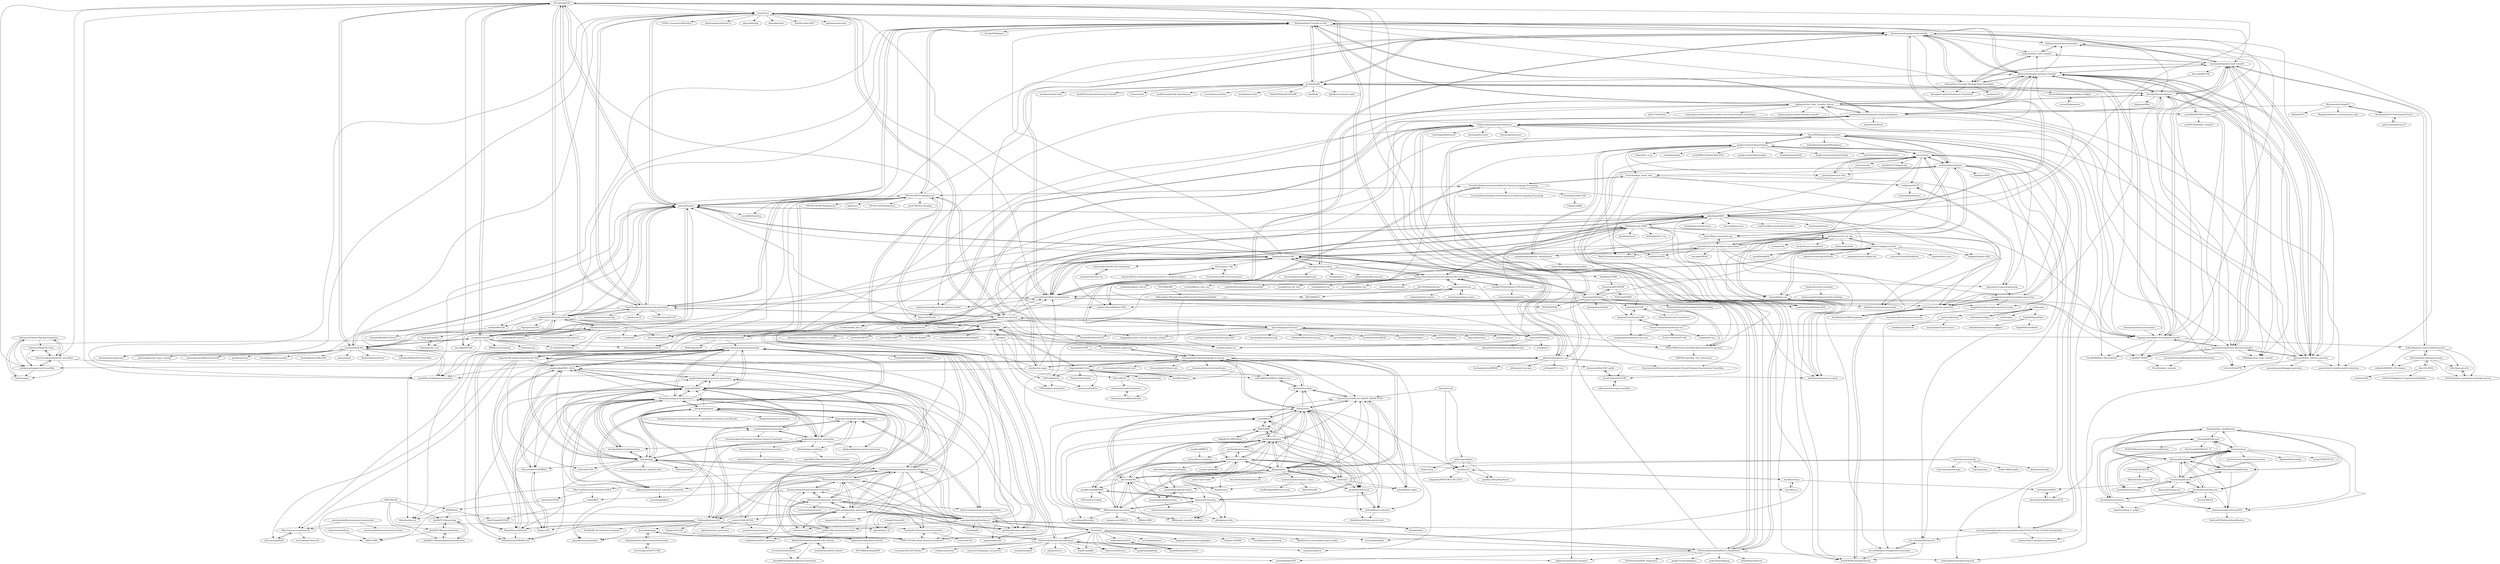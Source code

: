 digraph G {
"TobiasLee/Chinese-Hip-pop-Generation" -> "GaoQ1/seqgan"
"TobiasLee/Chinese-Hip-pop-Generation" -> "TobiasLee/SeqGAN_Poem"
"TobiasLee/Chinese-Hip-pop-Generation" -> "codekansas/seqgan-text-tensorflow"
"TobiasLee/Chinese-Hip-pop-Generation" -> "ChenChengKuan/SeqGAN_tensorflow"
"THUDM/KOBE" -> "ZhihongShao/Planning-based-Hierarchical-Variational-Model"
"THUDM/KOBE" -> "WHUIR/RAGE"
"fuzhenxin/Style-Transfer-in-Text" -> "shentianxiao/language-style-transfer"
"fuzhenxin/Style-Transfer-in-Text" -> "zhijing-jin/Text_Style_Transfer_Survey"
"fuzhenxin/Style-Transfer-in-Text" -> "lijuncen/Sentiment-and-Style-Transfer"
"fuzhenxin/Style-Transfer-in-Text" -> "asyml/texar"
"fuzhenxin/Style-Transfer-in-Text" -> "luofuli/DualRL"
"fuzhenxin/Style-Transfer-in-Text" -> "THUNLP-MT/TG-Reading-List"
"fuzhenxin/Style-Transfer-in-Text" -> "vineetjohn/linguistic-style-transfer"
"fuzhenxin/Style-Transfer-in-Text" -> "uber-research/PPLM" ["e"=1]
"fuzhenxin/Style-Transfer-in-Text" -> "martiansideofthemoon/style-transfer-paraphrase"
"fuzhenxin/Style-Transfer-in-Text" -> "Maluuba/nlg-eval" ["e"=1]
"fuzhenxin/Style-Transfer-in-Text" -> "Nrgeup/controllable-text-attribute-transfer"
"fuzhenxin/Style-Transfer-in-Text" -> "fastnlp/style-transformer"
"fuzhenxin/Style-Transfer-in-Text" -> "geek-ai/Texygen"
"fuzhenxin/Style-Transfer-in-Text" -> "shrimai/Style-Transfer-Through-Back-Translation"
"fuzhenxin/Style-Transfer-in-Text" -> "thunlp/TAADpapers" ["e"=1]
"jiacheng-xu/vmf_vae_nlp" -> "jxhe/vae-lagging-encoder"
"jiacheng-xu/vmf_vae_nlp" -> "harvardnlp/sa-vae"
"jiacheng-xu/vmf_vae_nlp" -> "ysmiao/nvdm" ["e"=1]
"jiacheng-xu/vmf_vae_nlp" -> "nicola-decao/s-vae-pytorch" ["e"=1]
"jiacheng-xu/vmf_vae_nlp" -> "dallascard/scholar" ["e"=1]
"jiacheng-xu/vmf_vae_nlp" -> "bohanli/vae-pretraining-encoder"
"jiacheng-xu/vmf_vae_nlp" -> "kefirski/contiguous-succotash"
"google-research-datasets/paws" -> "miyyer/scpn"
"google-research-datasets/paws" -> "wasiahmad/paraphrase_identification"
"google-research-datasets/paws" -> "neulab/compare-mt" ["e"=1]
"google-research-datasets/paws" -> "google-research-datasets/tydiqa" ["e"=1]
"google-research-datasets/paws" -> "Vamsi995/Paraphrase-Generator"
"google-research-datasets/paws" -> "FranxYao/dgm_latent_bow"
"google-research-datasets/paws" -> "jwieting/para-nmt-50m"
"google-research-datasets/paws" -> "nelson-liu/contextual-repr-analysis" ["e"=1]
"google-research-datasets/paws" -> "Tiiiger/bert_score" ["e"=1]
"google-research-datasets/paws" -> "seominjoon/piqa" ["e"=1]
"google-research-datasets/paws" -> "malllabiisc/SGCP"
"google-research-datasets/paws" -> "mrqa/MRQA-Shared-Task-2019" ["e"=1]
"google-research-datasets/paws" -> "google-research/lasertagger" ["e"=1]
"google-research-datasets/paws" -> "facebookresearch/anli" ["e"=1]
"google-research-datasets/paws" -> "vsuthichai/paraphraser"
"ipython/xkcd-font" -> "mamaral/xkcd-Open-Source"
"ipython/xkcd-font" -> "tasdikrahman/xkcd-dl" ["e"=1]
"weilinie/RelGAN" -> "elvisyjlin/RelGAN-PyTorch" ["e"=1]
"THUNLP-MT/TG-Reading-List" -> "rikdz/GraphWriter"
"THUNLP-MT/TG-Reading-List" -> "lancopku/Graph-to-seq-comment-generation"
"THUNLP-MT/TG-Reading-List" -> "ChenChengKuan/awesome-text-generation"
"THUNLP-MT/TG-Reading-List" -> "THUNLP-AIPoet/PaperList" ["e"=1]
"THUNLP-MT/TG-Reading-List" -> "fuzhenxin/Style-Transfer-in-Text"
"THUNLP-MT/TG-Reading-List" -> "luofuli/DualRL"
"THUNLP-MT/TG-Reading-List" -> "uber-research/PPLM" ["e"=1]
"THUNLP-MT/TG-Reading-List" -> "wyu97/KENLG-Reading" ["e"=1]
"THUNLP-MT/TG-Reading-List" -> "geek-ai/Texygen"
"THUNLP-MT/TG-Reading-List" -> "asyml/texar-pytorch"
"THUNLP-MT/TG-Reading-List" -> "FranxYao/Deep-Generative-Models-for-Natural-Language-Processing"
"THUNLP-MT/TG-Reading-List" -> "atulkum/pointer_summarizer" ["e"=1]
"THUNLP-MT/TG-Reading-List" -> "THUNLP-MT/MT-Reading-List" ["e"=1]
"THUNLP-MT/TG-Reading-List" -> "lipiji/Guyu" ["e"=1]
"THUNLP-MT/TG-Reading-List" -> "yaserkl/RLSeq2Seq" ["e"=1]
"dipta-dhar/Automatic-Question-Generator" -> "holylovenia/question-answer-generation"
"dipta-dhar/Automatic-Question-Generator" -> "indrajithi/genquest"
"dipta-dhar/Automatic-Question-Generator" -> "sumehta/question-generation"
"dipta-dhar/Automatic-Question-Generator" -> "deeppavlov/question_generation"
"dipta-dhar/Automatic-Question-Generator" -> "Maluuba/qgen-workshop"
"jcyk/gtos" -> "QAQ-v/HetGT"
"jcyk/gtos" -> "rikdz/GraphWriter"
"jcyk/gtos" -> "beckdaniel/acl2018_graph2seq"
"jcyk/gtos" -> "jcyk/AMR-gs"
"jcyk/gtos" -> "hugochan/RL-based-Graph2Seq-for-NQG"
"Yifan-Gao/Distractor-Generation-RACE" -> "voidful/BDG"
"Yifan-Gao/Distractor-Generation-RACE" -> "harrylclc/LTR-DG"
"gauthierdmn/question_generation" -> "seanie12/neural-question-generation"
"gauthierdmn/question_generation" -> "agusgun/qag-web"
"gauthierdmn/question_generation" -> "yanghoonkim/neural_question_generation"
"NicGian/text_VAE" -> "alexeyev/Keras-Generating-Sentences-from-a-Continuous-Space"
"NicGian/text_VAE" -> "Toni-Antonova/VAE-Text-Generation"
"ChunchuanLv/AMR_AS_GRAPH_PREDICTION" -> "Oneplus/tamr"
"ChunchuanLv/AMR_AS_GRAPH_PREDICTION" -> "sheng-z/stog"
"ChunchuanLv/AMR_AS_GRAPH_PREDICTION" -> "mdtux89/amr-eager"
"ChunchuanLv/AMR_AS_GRAPH_PREDICTION" -> "sinantie/NeuralAmr"
"jflanigan/jamr" -> "c-amr/camr"
"jflanigan/jamr" -> "sheng-z/stog"
"jflanigan/jamr" -> "amrisi/amr-guidelines"
"jflanigan/jamr" -> "sinantie/NeuralAmr"
"jflanigan/jamr" -> "freesunshine0316/neural-graph-to-seq-mp"
"jflanigan/jamr" -> "summarization/semantic_summ"
"jflanigan/jamr" -> "goodmami/penman"
"jflanigan/jamr" -> "ChunchuanLv/AMR_AS_GRAPH_PREDICTION"
"jflanigan/jamr" -> "jcyk/AMR-gs"
"jflanigan/jamr" -> "mdtux89/amr-eager"
"jflanigan/jamr" -> "IBM/transition-amr-parser"
"jflanigan/jamr" -> "bjascob/amrlib"
"jflanigan/jamr" -> "Oneplus/tamr"
"jflanigan/jamr" -> "snowblink14/smatch"
"jflanigan/jamr" -> "panx27/amr-reader"
"sheng-z/stog" -> "jcyk/AMR-gs"
"sheng-z/stog" -> "ChunchuanLv/AMR_AS_GRAPH_PREDICTION"
"sheng-z/stog" -> "goodmami/penman"
"sheng-z/stog" -> "Oneplus/tamr"
"sheng-z/stog" -> "c-amr/camr"
"sheng-z/stog" -> "jflanigan/jamr"
"sheng-z/stog" -> "amrisi/amr-guidelines"
"sheng-z/stog" -> "snowblink14/smatch"
"sheng-z/stog" -> "freesunshine0316/neural-graph-to-seq-mp"
"sheng-z/stog" -> "mdtux89/amr-evaluation"
"sheng-z/stog" -> "cfmrp/mtool"
"sheng-z/stog" -> "sinantie/NeuralAmr"
"sheng-z/stog" -> "mdtux89/amr-eager"
"sheng-z/stog" -> "RikVN/AMR"
"sheng-z/stog" -> "bjascob/amrlib"
"KristiyanVachev/Question-Generation" -> "KristiyanVachev/Leaf-Question-Generation"
"KristiyanVachev/Question-Generation" -> "patil-suraj/question_generation"
"KristiyanVachev/Question-Generation" -> "ramsrigouthamg/Questgen.ai"
"KristiyanVachev/Question-Generation" -> "teacherpeterpan/Question-Generation-Paper-List"
"KristiyanVachev/Question-Generation" -> "AMontgomerie/question_generator"
"KristiyanVachev/Question-Generation" -> "bloomsburyai/question-generation"
"KristiyanVachev/Question-Generation" -> "adityasarvaiya/Automatic_Question_Generation"
"KristiyanVachev/Question-Generation" -> "dipta-dhar/Automatic-Question-Generator"
"KristiyanVachev/Question-Generation" -> "indrajithi/genquest"
"KristiyanVachev/Question-Generation" -> "Yifan-Gao/Distractor-Generation-RACE"
"KristiyanVachev/Question-Generation" -> "ujjax/question-generation"
"KristiyanVachev/Question-Generation" -> "gauthierdmn/question_generation"
"KristiyanVachev/Question-Generation" -> "xinyadu/nqg"
"KristiyanVachev/Question-Generation" -> "YuxiXie/SG-Deep-Question-Generation"
"KristiyanVachev/Question-Generation" -> "bisheng/Awesome-QG"
"iamaaditya/neural-paraphrase-generation" -> "paulx3/keras_generative_pg"
"iamaaditya/neural-paraphrase-generation" -> "vsuthichai/paraphraser"
"iamaaditya/neural-paraphrase-generation" -> "leechihahchiu/DRLParaphrase"
"iamaaditya/neural-paraphrase-generation" -> "ale3otik/paraphrases-generator"
"iamaaditya/neural-paraphrase-generation" -> "miyyer/scpn"
"iamaaditya/neural-paraphrase-generation" -> "arvind385801/paraphraseGen"
"iamaaditya/neural-paraphrase-generation" -> "malllabiisc/DiPS"
"iamaaditya/neural-paraphrase-generation" -> "lancopku/WEAN" ["e"=1]
"iamaaditya/neural-paraphrase-generation" -> "HarshTrivedi/paraphrase-generation"
"iamaaditya/neural-paraphrase-generation" -> "wasiahmad/paraphrase_identification"
"iamaaditya/neural-paraphrase-generation" -> "mingdachen/syntactic-template-generation"
"vsuthichai/paraphraser" -> "iamaaditya/neural-paraphrase-generation"
"vsuthichai/paraphraser" -> "miyyer/scpn"
"vsuthichai/paraphraser" -> "Vamsi995/Paraphrase-Generator"
"vsuthichai/paraphraser" -> "PrithivirajDamodaran/Parrot_Paraphraser"
"vsuthichai/paraphraser" -> "paulx3/keras_generative_pg"
"vsuthichai/paraphraser" -> "ale3otik/paraphrases-generator"
"vsuthichai/paraphraser" -> "badripatro/PQG"
"vsuthichai/paraphraser" -> "FranxYao/dgm_latent_bow"
"vsuthichai/paraphraser" -> "HarshTrivedi/paraphrase-generation"
"vsuthichai/paraphraser" -> "jwieting/para-nmt-50m"
"vsuthichai/paraphraser" -> "ramsrigouthamg/Paraphrase-any-question-with-T5-Text-To-Text-Transfer-Transformer-"
"vsuthichai/paraphraser" -> "websymphony/paraphrasing-tool"
"vsuthichai/paraphraser" -> "wyu-du/Reinforce-Paraphrase-Generation"
"vsuthichai/paraphraser" -> "dev-chauhan/PQG-pytorch"
"vsuthichai/paraphraser" -> "google-research-datasets/paws"
"davidgolub/QuestionGeneration" -> "magic282/NQG"
"davidgolub/QuestionGeneration" -> "xinyadu/nqg"
"davidgolub/QuestionGeneration" -> "bloomsburyai/question-generation"
"williamSYSU/TextGAN-PyTorch" -> "geek-ai/Texygen"
"williamSYSU/TextGAN-PyTorch" -> "suragnair/seqGAN"
"williamSYSU/TextGAN-PyTorch" -> "LantaoYu/SeqGAN"
"williamSYSU/TextGAN-PyTorch" -> "ChenChengKuan/awesome-text-generation"
"williamSYSU/TextGAN-PyTorch" -> "ZiJianZhao/SeqGAN-PyTorch"
"williamSYSU/TextGAN-PyTorch" -> "CR-Gjx/LeakGAN"
"williamSYSU/TextGAN-PyTorch" -> "THUNLP-MT/TG-Reading-List"
"williamSYSU/TextGAN-PyTorch" -> "fuzhenxin/Style-Transfer-in-Text"
"williamSYSU/TextGAN-PyTorch" -> "weilinie/RelGAN"
"williamSYSU/TextGAN-PyTorch" -> "timbmg/Sentence-VAE"
"williamSYSU/TextGAN-PyTorch" -> "uber-research/PPLM" ["e"=1]
"williamSYSU/TextGAN-PyTorch" -> "Nrgeup/SentiGAN"
"williamSYSU/TextGAN-PyTorch" -> "rikdz/GraphWriter"
"williamSYSU/TextGAN-PyTorch" -> "atulkum/pointer_summarizer" ["e"=1]
"williamSYSU/TextGAN-PyTorch" -> "lancopku/DPGAN" ["e"=1]
"GaoQ1/seqgan" -> "TobiasLee/Chinese-Hip-pop-Generation"
"luofuli/DualRL" -> "lijuncen/Sentiment-and-Style-Transfer"
"luofuli/DualRL" -> "rpryzant/delete_retrieve_generate"
"luofuli/DualRL" -> "VideoOS/VideoOS-iOS-SDK" ["e"=1]
"luofuli/DualRL" -> "xksoft/xky" ["e"=1]
"luofuli/DualRL" -> "fastnlp/style-transformer"
"luofuli/DualRL" -> "ljphilp/vue-element-super"
"luofuli/DualRL" -> "airuikun/crawler-node" ["e"=1]
"luofuli/DualRL" -> "shentianxiao/language-style-transfer"
"luofuli/DualRL" -> "luofuli/Fine-grained-Sentiment-Transfer"
"luofuli/DualRL" -> "entanmo/etm" ["e"=1]
"luofuli/DualRL" -> "mxdldev/android-fly-refreshlayout" ["e"=1]
"luofuli/DualRL" -> "ChenWu98/Point-Then-Operate"
"luofuli/DualRL" -> "neowei/base-architect" ["e"=1]
"luofuli/DualRL" -> "airuikun/react-dnd" ["e"=1]
"luofuli/DualRL" -> "fuzhenxin/Style-Transfer-in-Text"
"timbmg/Sentence-VAE" -> "kefirski/pytorch_RVAE"
"timbmg/Sentence-VAE" -> "Chung-I/Variational-Recurrent-Autoencoder-Tensorflow"
"timbmg/Sentence-VAE" -> "wiseodd/controlled-text-generation"
"timbmg/Sentence-VAE" -> "snakeztc/NeuralDialog-CVAE" ["e"=1]
"timbmg/Sentence-VAE" -> "jxhe/vae-lagging-encoder"
"timbmg/Sentence-VAE" -> "ChunyuanLI/Optimus"
"timbmg/Sentence-VAE" -> "rohithreddy024/VAE-Text-Generation"
"timbmg/Sentence-VAE" -> "NicGian/text_VAE"
"timbmg/Sentence-VAE" -> "geek-ai/Texygen"
"timbmg/Sentence-VAE" -> "fuzhenxin/Style-Transfer-in-Text"
"timbmg/Sentence-VAE" -> "asyml/texar"
"timbmg/Sentence-VAE" -> "ChenRocks/fast_abs_rl" ["e"=1]
"timbmg/Sentence-VAE" -> "kelvinguu/neural-editor"
"timbmg/Sentence-VAE" -> "jiacheng-xu/vmf_vae_nlp"
"timbmg/Sentence-VAE" -> "sodawater/T-CVAE"
"rohithreddy024/VAE-Text-Generation" -> "iconix/pytorch-text-vae"
"lancopku/Graph-to-seq-comment-generation" -> "Walleclipse/AGPC"
"lancopku/Graph-to-seq-comment-generation" -> "rikdz/GraphWriter"
"lancopku/Graph-to-seq-comment-generation" -> "THUNLP-MT/TG-Reading-List"
"lancopku/Graph-to-seq-comment-generation" -> "hugochan/RL-based-Graph2Seq-for-NQG"
"lancopku/Graph-to-seq-comment-generation" -> "seanie12/neural-question-generation"
"indrajithi/genquest" -> "deeppavlov/question_generation"
"indrajithi/genquest" -> "dipta-dhar/Automatic-Question-Generator"
"indrajithi/genquest" -> "sumehta/question-generation"
"indrajithi/genquest" -> "indrajithi/question_generation"
"indrajithi/genquest" -> "bloomsburyai/question-generation"
"indrajithi/genquest" -> "magic282/NQG"
"indrajithi/genquest" -> "atbaker/wikipedia-question-generator"
"indrajithi/genquest" -> "xinyadu/nqg"
"indrajithi/genquest" -> "adityasarvaiya/Automatic_Question_Generation"
"indrajithi/genquest" -> "holylovenia/question-answer-generation"
"indrajithi/genquest" -> "Konigari/Automatic-Question-Generation-Using-Relative-Pronuons-and-Adverbs"
"geek-ai/Texygen" -> "CR-Gjx/LeakGAN"
"geek-ai/Texygen" -> "LantaoYu/SeqGAN"
"geek-ai/Texygen" -> "asyml/texar"
"geek-ai/Texygen" -> "williamSYSU/TextGAN-PyTorch"
"geek-ai/Texygen" -> "ChenChengKuan/awesome-text-generation"
"geek-ai/Texygen" -> "jiweil/Neural-Dialogue-Generation" ["e"=1]
"geek-ai/Texygen" -> "ofirnachum/sequence_gan"
"geek-ai/Texygen" -> "jakezhaojb/ARAE"
"geek-ai/Texygen" -> "yaserkl/RLSeq2Seq" ["e"=1]
"geek-ai/Texygen" -> "THUNLP-MT/TG-Reading-List"
"geek-ai/Texygen" -> "fuzhenxin/Style-Transfer-in-Text"
"geek-ai/Texygen" -> "suragnair/seqGAN"
"geek-ai/Texygen" -> "shentianxiao/language-style-transfer"
"geek-ai/Texygen" -> "Maluuba/nlg-eval" ["e"=1]
"geek-ai/Texygen" -> "abisee/pointer-generator" ["e"=1]
"ZJULearning/ReDR" -> "Yifan-Gao/conversational-QG"
"YueDongCS/EditNTS" -> "subramanyamdvss/UnsupNTS"
"YueDongCS/EditNTS" -> "ddhruvkr/Edit-Unsup-TS"
"FranxYao/Deep-Generative-Models-for-Natural-Language-Processing" -> "FranxYao/dgm_latent_bow"
"FranxYao/Deep-Generative-Models-for-Natural-Language-Processing" -> "harvardnlp/pytorch-struct"
"FranxYao/Deep-Generative-Models-for-Natural-Language-Processing" -> "FranxYao/Gumbel-CRF"
"FranxYao/Deep-Generative-Models-for-Natural-Language-Processing" -> "fangleai/Implicit-LVM"
"FranxYao/Deep-Generative-Models-for-Natural-Language-Processing" -> "THUNLP-MT/TG-Reading-List"
"FranxYao/Deep-Generative-Models-for-Natural-Language-Processing" -> "FranxYao/Distributional-Generalization-in-Natural-Language-Processing"
"FranxYao/Deep-Generative-Models-for-Natural-Language-Processing" -> "vitutorial/VITutorial"
"kelvinguu/neural-editor" -> "jiweil/Neural-Dialogue-Generation" ["e"=1]
"kelvinguu/neural-editor" -> "shentianxiao/language-style-transfer"
"kelvinguu/neural-editor" -> "snakeztc/NeuralDialog-CVAE" ["e"=1]
"kelvinguu/neural-editor" -> "jiacheng-xu/vmf_vae_nlp"
"kelvinguu/neural-editor" -> "harvardnlp/neural-template-gen" ["e"=1]
"kelvinguu/neural-editor" -> "NingMiao/CGMH"
"kelvinguu/neural-editor" -> "Chung-I/Variational-Recurrent-Autoencoder-Tensorflow"
"kelvinguu/neural-editor" -> "zihangdai/mos" ["e"=1]
"kelvinguu/neural-editor" -> "julianser/hed-dlg-truncated" ["e"=1]
"kelvinguu/neural-editor" -> "timbmg/Sentence-VAE"
"rikdz/GraphWriter" -> "THUNLP-MT/TG-Reading-List"
"rikdz/GraphWriter" -> "diegma/graph-2-text"
"rikdz/GraphWriter" -> "lancopku/Graph-to-seq-comment-generation"
"rikdz/GraphWriter" -> "jcyk/gtos"
"rikdz/GraphWriter" -> "freesunshine0316/neural-graph-to-seq-mp"
"rikdz/GraphWriter" -> "UKPLab/kg2text"
"rikdz/GraphWriter" -> "atulkum/pointer_summarizer" ["e"=1]
"rikdz/GraphWriter" -> "UKPLab/plms-graph2text" ["e"=1]
"rikdz/GraphWriter" -> "AkariAsai/learning_to_retrieve_reasoning_paths" ["e"=1]
"rikdz/GraphWriter" -> "wenhuchen/KGPT" ["e"=1]
"rikdz/GraphWriter" -> "AmitMY/chimera"
"rikdz/GraphWriter" -> "yeliu918/KG-BART" ["e"=1]
"rikdz/GraphWriter" -> "uber-research/PPLM" ["e"=1]
"rikdz/GraphWriter" -> "INK-USC/KagNet" ["e"=1]
"rikdz/GraphWriter" -> "yicheng-w/CommonSenseMultiHopQA" ["e"=1]
"bisheng/Awesome-QG" -> "teacherpeterpan/Question-Generation-Paper-List"
"bisheng/Awesome-QG" -> "seanie12/neural-question-generation"
"bisheng/Awesome-QG" -> "WING-NUS/SG-Deep-Question-Generation"
"bisheng/Awesome-QG" -> "Yifan-Gao/conversational-QG"
"bisheng/Awesome-QG" -> "magic282/NQG"
"bisheng/Awesome-QG" -> "ZhangShiyue/QGforQA"
"bisheng/Awesome-QG" -> "YuxiXie/SG-Deep-Question-Generation"
"bisheng/Awesome-QG" -> "qjzhzw/Open_QG"
"bisheng/Awesome-QG" -> "liyuanfang/mhqg"
"bisheng/Awesome-QG" -> "BangLiu/ACS-QG"
"bisheng/Awesome-QG" -> "BangLiu/QG"
"bisheng/Awesome-QG" -> "YuxiXie/RL-for-Question-Generation"
"bisheng/Awesome-QG" -> "PrekshaNema25/RefNet-QG"
"EagleW/PaperRobot" -> "rikdz/GraphWriter"
"EagleW/PaperRobot" -> "baidu/knowledge-driven-dialogue" ["e"=1]
"EagleW/PaperRobot" -> "EagleW/ReviewRobot"
"CR-Gjx/LeakGAN" -> "LantaoYu/SeqGAN"
"CR-Gjx/LeakGAN" -> "geek-ai/Texygen"
"CR-Gjx/LeakGAN" -> "ofirnachum/sequence_gan"
"CR-Gjx/LeakGAN" -> "jiweil/Neural-Dialogue-Generation" ["e"=1]
"CR-Gjx/LeakGAN" -> "ChenChengKuan/awesome-text-generation"
"CR-Gjx/LeakGAN" -> "codekansas/seqgan-text-tensorflow"
"CR-Gjx/LeakGAN" -> "lancopku/DPGAN" ["e"=1]
"CR-Gjx/LeakGAN" -> "liuyuemaicha/Adversarial-Learning-for-Neural-Dialogue-Generation-in-Tensorflow" ["e"=1]
"CR-Gjx/LeakGAN" -> "williamSYSU/TextGAN-PyTorch"
"CR-Gjx/LeakGAN" -> "AustinCStone/TextGAN"
"CR-Gjx/LeakGAN" -> "suragnair/seqGAN"
"CR-Gjx/LeakGAN" -> "ChenChengKuan/SeqGAN_tensorflow"
"CR-Gjx/LeakGAN" -> "jakezhaojb/ARAE"
"CR-Gjx/LeakGAN" -> "asyml/texar"
"CR-Gjx/LeakGAN" -> "amirbar/rnn.wgan"
"beckdaniel/acl2018_graph2seq" -> "freesunshine0316/neural-graph-to-seq-mp"
"BLLIP/bllip-parser" -> "dmcc/PyStanfordDependencies"
"BLLIP/bllip-parser" -> "c-amr/camr"
"mingdachen/disentangle-semantics-syntax" -> "tom-pelsmaeker/deep-generative-lm"
"cfmrp/tutorial" -> "ChunchuanLv/AMR_AS_GRAPH_PREDICTION"
"cfmrp/tutorial" -> "cfmrp/mtool"
"cfmrp/tutorial" -> "delph-in/pydelphin"
"asyml/texar-pytorch" -> "asyml/texar"
"asyml/texar-pytorch" -> "ChenChengKuan/awesome-text-generation"
"asyml/texar-pytorch" -> "harvardnlp/pytorch-struct"
"asyml/texar-pytorch" -> "THUNLP-MT/TG-Reading-List"
"asyml/texar-pytorch" -> "huggingface/naacl_transfer_learning_tutorial" ["e"=1]
"asyml/texar-pytorch" -> "geek-ai/Texygen"
"asyml/texar-pytorch" -> "neulab/compare-mt" ["e"=1]
"asyml/texar-pytorch" -> "MaximumEntropy/Seq2Seq-PyTorch" ["e"=1]
"asyml/texar-pytorch" -> "graykode/xlnet-Pytorch" ["e"=1]
"asyml/texar-pytorch" -> "EdinburghNLP/XSum" ["e"=1]
"asyml/texar-pytorch" -> "ChenRocks/fast_abs_rl" ["e"=1]
"asyml/texar-pytorch" -> "GBLin5566/toward-controlled-generation-of-text-pytorch"
"asyml/texar-pytorch" -> "wiseodd/controlled-text-generation"
"asyml/texar-pytorch" -> "timbmg/Sentence-VAE"
"asyml/texar-pytorch" -> "XuezheMax/NeuroNLP2" ["e"=1]
"jxhe/vae-lagging-encoder" -> "harvardnlp/sa-vae"
"jxhe/vae-lagging-encoder" -> "jiacheng-xu/vmf_vae_nlp"
"jxhe/vae-lagging-encoder" -> "bohanli/vae-pretraining-encoder"
"jxhe/vae-lagging-encoder" -> "fangleai/Implicit-LVM"
"jxhe/vae-lagging-encoder" -> "jxhe/struct-learning-with-flow" ["e"=1]
"jxhe/vae-lagging-encoder" -> "sajadn/posterior-collapse-list"
"jxhe/vae-lagging-encoder" -> "pclucas14/GansFallingShort"
"jxhe/vae-lagging-encoder" -> "timbmg/Sentence-VAE"
"jxhe/vae-lagging-encoder" -> "rtqichen/beta-tcvae" ["e"=1]
"jxhe/vae-lagging-encoder" -> "guxd/DialogWAE" ["e"=1]
"jxhe/vae-lagging-encoder" -> "wiseodd/controlled-text-generation"
"holylovenia/question-answer-generation" -> "agusgun/qag-web"
"holylovenia/question-answer-generation" -> "dipta-dhar/Automatic-Question-Generator"
"shrimai/Style-Transfer-Through-Back-Translation" -> "lijuncen/Sentiment-and-Style-Transfer"
"shrimai/Style-Transfer-Through-Back-Translation" -> "fuzhenxin/text_style_transfer"
"shrimai/Style-Transfer-Through-Back-Translation" -> "shentianxiao/language-style-transfer"
"shrimai/Style-Transfer-Through-Back-Translation" -> "lancopku/Unpaired-Sentiment-Translation" ["e"=1]
"shrimai/Style-Transfer-Through-Back-Translation" -> "harsh19/Shakespearizing-Modern-English"
"shrimai/Style-Transfer-Through-Back-Translation" -> "vineetjohn/linguistic-style-transfer"
"shrimai/Style-Transfer-Through-Back-Translation" -> "parajain/uctf"
"ChenChengKuan/awesome-text-generation" -> "wiseodd/controlled-text-generation"
"ChenChengKuan/awesome-text-generation" -> "THUNLP-MT/TG-Reading-List"
"ChenChengKuan/awesome-text-generation" -> "geek-ai/Texygen"
"ChenChengKuan/awesome-text-generation" -> "asyml/texar-pytorch"
"ChenChengKuan/awesome-text-generation" -> "accelerated-text/awesome-nlg" ["e"=1]
"ChenChengKuan/awesome-text-generation" -> "williamSYSU/TextGAN-PyTorch"
"ChenChengKuan/awesome-text-generation" -> "asyml/texar"
"ChenChengKuan/awesome-text-generation" -> "CR-Gjx/LeakGAN"
"ChenChengKuan/awesome-text-generation" -> "timbmg/Sentence-VAE"
"ChenChengKuan/awesome-text-generation" -> "fuzhenxin/Style-Transfer-in-Text"
"ChenChengKuan/awesome-text-generation" -> "weilinie/RelGAN"
"ChenChengKuan/awesome-text-generation" -> "salesforce/ctrl" ["e"=1]
"ChenChengKuan/awesome-text-generation" -> "CLUEbenchmark/CLGE" ["e"=1]
"wiseodd/controlled-text-generation" -> "GBLin5566/toward-controlled-generation-of-text-pytorch"
"wiseodd/controlled-text-generation" -> "lijuncen/Sentiment-and-Style-Transfer"
"wiseodd/controlled-text-generation" -> "ChenChengKuan/awesome-text-generation"
"wiseodd/controlled-text-generation" -> "timbmg/Sentence-VAE"
"wiseodd/controlled-text-generation" -> "shentianxiao/language-style-transfer"
"wiseodd/controlled-text-generation" -> "snakeztc/NeuralDialog-LAED" ["e"=1]
"wiseodd/controlled-text-generation" -> "jakezhaojb/ARAE"
"wiseodd/controlled-text-generation" -> "kefirski/pytorch_RVAE"
"wiseodd/controlled-text-generation" -> "ssemeniuta/textvae"
"wiseodd/controlled-text-generation" -> "fuzhenxin/Personal-Emotional-Stylized-Dialog" ["e"=1]
"wiseodd/controlled-text-generation" -> "jxhe/vae-lagging-encoder"
"wiseodd/controlled-text-generation" -> "Nrgeup/controllable-text-attribute-transfer"
"baoy-nlp/DSS-VAE" -> "mingdachen/disentangle-semantics-syntax"
"cindyxinyiwang/deep-latent-sequence-model" -> "XiaoyuanYi/StyIns"
"cindyxinyiwang/deep-latent-sequence-model" -> "martiansideofthemoon/style-transfer-paraphrase"
"miyyer/scpn" -> "ale3otik/paraphrases-generator"
"miyyer/scpn" -> "mingdachen/syntactic-template-generation"
"miyyer/scpn" -> "iamaaditya/neural-paraphrase-generation"
"miyyer/scpn" -> "HarshTrivedi/paraphrase-generation"
"miyyer/scpn" -> "jwieting/para-nmt-50m"
"miyyer/scpn" -> "vsuthichai/paraphraser"
"miyyer/scpn" -> "marcotcr/sears" ["e"=1]
"miyyer/scpn" -> "malllabiisc/SGCP"
"miyyer/scpn" -> "pmichel31415/teapot-nlp" ["e"=1]
"miyyer/scpn" -> "tagoyal/sow-reap-paraphrasing"
"miyyer/scpn" -> "paulx3/keras_generative_pg"
"vineetjohn/linguistic-style-transfer" -> "h3lio5/linguistic-style-transfer-pytorch"
"vineetjohn/linguistic-style-transfer" -> "fuzhenxin/text_style_transfer"
"vineetjohn/linguistic-style-transfer" -> "Nrgeup/controllable-text-attribute-transfer"
"vineetjohn/linguistic-style-transfer" -> "shentianxiao/language-style-transfer"
"vineetjohn/linguistic-style-transfer" -> "agaralabs/transformer-drg-style-transfer"
"vineetjohn/linguistic-style-transfer" -> "rpryzant/delete_retrieve_generate"
"vineetjohn/linguistic-style-transfer" -> "lijuncen/Sentiment-and-Style-Transfer"
"vineetjohn/linguistic-style-transfer" -> "VAShibaev/text_style_transfer"
"vineetjohn/linguistic-style-transfer" -> "baoy-nlp/DSS-VAE"
"vineetjohn/linguistic-style-transfer" -> "fastnlp/style-transformer"
"vineetjohn/linguistic-style-transfer" -> "shrimai/Style-Transfer-Through-Back-Translation"
"Maluuba/qgen-workshop" -> "GajjarMihir/Topic-Based-Question-Generation"
"malllabiisc/DiPS" -> "arvind385801/paraphraseGen"
"FranxYao/dgm_latent_bow" -> "wyu-du/Reinforce-Paraphrase-Generation"
"FranxYao/dgm_latent_bow" -> "dev-chauhan/PQG-pytorch"
"FranxYao/dgm_latent_bow" -> "FranxYao/Deep-Generative-Models-for-Natural-Language-Processing"
"FranxYao/dgm_latent_bow" -> "arvind385801/paraphraseGen"
"FranxYao/dgm_latent_bow" -> "malllabiisc/DiPS"
"FranxYao/dgm_latent_bow" -> "malllabiisc/SGCP"
"harvardnlp/sa-vae" -> "jxhe/vae-lagging-encoder"
"harvardnlp/sa-vae" -> "kefirski/contiguous-succotash"
"harvardnlp/sa-vae" -> "jiacheng-xu/vmf_vae_nlp"
"qjzhzw/Open_QG" -> "yanghoonkim/NQG_ASs2s"
"hadyelsahar/Zeroshot-QuestionGeneration" -> "liyuanfang/mhqg"
"hadyelsahar/Zeroshot-QuestionGeneration" -> "wavewangyue/NLPCC-MH"
"RikVN/AMR" -> "xdqkid/S2S-AMR-Parser"
"RikVN/AMR" -> "jcyk/AMR-gs"
"RikVN/AMR" -> "goodmami/penman"
"adityasarvaiya/Automatic_Question_Generation" -> "amyxzhang/wikum"
"adityasarvaiya/Automatic_Question_Generation" -> "indrajithi/genquest"
"adityasarvaiya/Automatic_Question_Generation" -> "bloomsburyai/question-generation"
"adityasarvaiya/Automatic_Question_Generation" -> "sumehta/question-generation"
"bloomsburyai/question-generation" -> "deeppavlov/question_generation"
"bloomsburyai/question-generation" -> "seanie12/neural-question-generation"
"bloomsburyai/question-generation" -> "magic282/NQG"
"bloomsburyai/question-generation" -> "xinyadu/nqg"
"bloomsburyai/question-generation" -> "indrajithi/genquest"
"bloomsburyai/question-generation" -> "yanghoonkim/NQG_ASs2s"
"bloomsburyai/question-generation" -> "ZhangShiyue/QGforQA"
"bloomsburyai/question-generation" -> "davidgolub/QuestionGeneration"
"bloomsburyai/question-generation" -> "PrekshaNema25/RefNet-QG"
"bloomsburyai/question-generation" -> "gauthierdmn/question_generation"
"bloomsburyai/question-generation" -> "teacherpeterpan/Question-Generation-Paper-List"
"bloomsburyai/question-generation" -> "ujjax/question-generation"
"bloomsburyai/question-generation" -> "adityasarvaiya/Automatic_Question_Generation"
"bloomsburyai/question-generation" -> "freesunshine0316/MPQG"
"bloomsburyai/question-generation" -> "yanghoonkim/neural_question_generation"
"magic282/NQG" -> "seanie12/neural-question-generation"
"magic282/NQG" -> "yanghoonkim/NQG_ASs2s"
"magic282/NQG" -> "xinyadu/nqg"
"magic282/NQG" -> "yanghoonkim/neural_question_generation"
"magic282/NQG" -> "freesunshine0316/MPQG"
"magic282/NQG" -> "ZhangShiyue/QGforQA"
"magic282/NQG" -> "bloomsburyai/question-generation"
"magic282/NQG" -> "davidgolub/QuestionGeneration"
"magic282/NQG" -> "qjzhzw/Open_QG"
"magic282/NQG" -> "bisheng/Awesome-QG"
"magic282/NQG" -> "PrekshaNema25/RefNet-QG"
"cfmrp/mtool" -> "danielhers/tupa"
"cfmrp/mtool" -> "huji-nlp/ucca"
"cfmrp/mtool" -> "janmbuys/DeepDeepParser"
"cfmrp/mtool" -> "longxudou/HIT-SCIR-CoNLL2019"
"seanie12/neural-question-generation" -> "yanghoonkim/NQG_ASs2s"
"seanie12/neural-question-generation" -> "magic282/NQG"
"seanie12/neural-question-generation" -> "xinyadu/nqg"
"seanie12/neural-question-generation" -> "WING-NUS/SG-Deep-Question-Generation"
"seanie12/neural-question-generation" -> "hugochan/RL-based-Graph2Seq-for-NQG"
"seanie12/neural-question-generation" -> "PrekshaNema25/RefNet-QG"
"seanie12/neural-question-generation" -> "ZhangShiyue/QGforQA"
"seanie12/neural-question-generation" -> "yanghoonkim/neural_question_generation"
"seanie12/neural-question-generation" -> "bloomsburyai/question-generation"
"seanie12/neural-question-generation" -> "zichaow/QG-Net"
"seanie12/neural-question-generation" -> "gauthierdmn/question_generation"
"seanie12/neural-question-generation" -> "bisheng/Awesome-QG"
"seanie12/neural-question-generation" -> "PrekshaNema25/Answerability-Metric"
"seanie12/neural-question-generation" -> "Yifan-Gao/conversational-QG"
"seanie12/neural-question-generation" -> "teacherpeterpan/Question-Generation-Paper-List"
"Yifan-Gao/conversational-QG" -> "ZJULearning/ReDR"
"Yifan-Gao/conversational-QG" -> "searchableai/ChainCQG"
"liyuanfang/mhqg" -> "hugochan/Graph2Seq-for-KGQG"
"liyuanfang/mhqg" -> "hadyelsahar/Zeroshot-QuestionGeneration"
"fuzhenxin/textstyletransferdata" -> "passeul/style-transfer-model-evaluation"
"fuzhenxin/textstyletransferdata" -> "fuzhenxin/text_style_transfer"
"haofuml/cyclical_annealing" -> "zheng-yanan/techniques-for-kl-vanishing"
"haofuml/cyclical_annealing" -> "harvardnlp/sa-vae"
"raosudha89/GYAFC-corpus" -> "lijuncen/Sentiment-and-Style-Transfer"
"raosudha89/GYAFC-corpus" -> "jimth001/formality_emnlp19" ["e"=1]
"raosudha89/GYAFC-corpus" -> "lvyiwei1/StylePTB"
"raosudha89/GYAFC-corpus" -> "fuzhenxin/textstyletransferdata"
"raosudha89/GYAFC-corpus" -> "cookielee77/DAST"
"feralvam/easse" -> "chaojiang06/wiki-auto"
"feralvam/easse" -> "facebookresearch/access"
"feralvam/easse" -> "cocoxu/simplification"
"feralvam/easse" -> "facebookresearch/asset"
"feralvam/easse" -> "facebookresearch/muss"
"feralvam/easse" -> "senisioi/NeuralTextSimplification"
"feralvam/easse" -> "jantrienes/text-simplification-datasets"
"feralvam/easse" -> "Sanqiang/text_simplification"
"feralvam/easse" -> "ghpaetzold/massalign"
"feralvam/easse" -> "qiang2100/BERT-LS"
"feralvam/easse" -> "subramanyamdvss/UnsupNTS"
"feralvam/easse" -> "XingxingZhang/dress"
"gsh199449/productqa" -> "WHUIR/RAGE"
"Nrgeup/controllable-text-attribute-transfer" -> "agaralabs/transformer-drg-style-transfer"
"Nrgeup/controllable-text-attribute-transfer" -> "cookielee77/DAST"
"Nrgeup/controllable-text-attribute-transfer" -> "vineetjohn/linguistic-style-transfer"
"Nrgeup/controllable-text-attribute-transfer" -> "ChenWu98/Point-Then-Operate"
"Nrgeup/controllable-text-attribute-transfer" -> "lijuncen/Sentiment-and-Style-Transfer"
"Nrgeup/controllable-text-attribute-transfer" -> "h3lio5/linguistic-style-transfer-pytorch"
"Nrgeup/controllable-text-attribute-transfer" -> "fuzhenxin/textstyletransferdata"
"yanghoonkim/neural_question_generation" -> "yanghoonkim/NQG_ASs2s"
"yanghoonkim/neural_question_generation" -> "magic282/NQG"
"shentianxiao/text-autoencoders" -> "Nrgeup/controllable-text-attribute-transfer"
"lijuncen/Sentiment-and-Style-Transfer" -> "rpryzant/delete_retrieve_generate"
"lijuncen/Sentiment-and-Style-Transfer" -> "shentianxiao/language-style-transfer"
"lijuncen/Sentiment-and-Style-Transfer" -> "shrimai/Style-Transfer-Through-Back-Translation"
"lijuncen/Sentiment-and-Style-Transfer" -> "lancopku/Unpaired-Sentiment-Translation" ["e"=1]
"lijuncen/Sentiment-and-Style-Transfer" -> "agaralabs/transformer-drg-style-transfer"
"lijuncen/Sentiment-and-Style-Transfer" -> "raosudha89/GYAFC-corpus"
"lijuncen/Sentiment-and-Style-Transfer" -> "Nrgeup/controllable-text-attribute-transfer"
"lijuncen/Sentiment-and-Style-Transfer" -> "VAShibaev/text_style_transfer"
"lijuncen/Sentiment-and-Style-Transfer" -> "luofuli/DualRL"
"lijuncen/Sentiment-and-Style-Transfer" -> "fastnlp/style-transformer"
"lijuncen/Sentiment-and-Style-Transfer" -> "fuzhenxin/Style-Transfer-in-Text"
"lijuncen/Sentiment-and-Style-Transfer" -> "wiseodd/controlled-text-generation"
"lijuncen/Sentiment-and-Style-Transfer" -> "fuzhenxin/text_style_transfer"
"lijuncen/Sentiment-and-Style-Transfer" -> "vineetjohn/linguistic-style-transfer"
"lijuncen/Sentiment-and-Style-Transfer" -> "fuzhenxin/textstyletransferdata"
"facebookresearch/MultipleAttributeTextRewriting" -> "FranxYao/pivot_analysis"
"nsaphra/AMRICA" -> "nschneid/amr-hackathon"
"wavewangyue/NLPCC-MH" -> "hadyelsahar/Zeroshot-QuestionGeneration"
"freesunshine0316/neural-graph-to-seq-mp" -> "sinantie/NeuralAmr"
"freesunshine0316/neural-graph-to-seq-mp" -> "beckdaniel/acl2018_graph2seq"
"freesunshine0316/neural-graph-to-seq-mp" -> "diegma/graph-2-text"
"freesunshine0316/neural-graph-to-seq-mp" -> "freesunshine0316/semantic-nmt"
"freesunshine0316/neural-graph-to-seq-mp" -> "sheng-z/stog"
"freesunshine0316/neural-graph-to-seq-mp" -> "jflanigan/jamr"
"freesunshine0316/neural-graph-to-seq-mp" -> "ChunchuanLv/AMR_AS_GRAPH_PREDICTION"
"freesunshine0316/neural-graph-to-seq-mp" -> "Amazing-J/structural-transformer"
"freesunshine0316/neural-graph-to-seq-mp" -> "freesunshine0316/nary-grn" ["e"=1]
"freesunshine0316/neural-graph-to-seq-mp" -> "mdtux89/OpenNMT-py-AMR-to-text"
"ChenChengKuan/SeqGAN_tensorflow" -> "TobiasLee/SeqGAN_Poem"
"ChenChengKuan/SeqGAN_tensorflow" -> "codekansas/seqgan-text-tensorflow"
"ChenChengKuan/SeqGAN_tensorflow" -> "GaoQ1/seqgan"
"ChenChengKuan/SeqGAN_tensorflow" -> "TobiasLee/Chinese-Hip-pop-Generation"
"ChenChengKuan/SeqGAN_tensorflow" -> "dreasysnail/textGAN_public"
"TobiasLee/SeqGAN_Poem" -> "ChenChengKuan/SeqGAN_tensorflow"
"tyliupku/ChineseQG" -> "qjzhzw/Open_QG"
"martiansideofthemoon/squash-generation" -> "Yifan-Gao/conversational-QG"
"martiansideofthemoon/squash-generation" -> "martiansideofthemoon/squash-website"
"fuzhenxin/text_style_transfer" -> "vineetjohn/linguistic-style-transfer"
"fuzhenxin/text_style_transfer" -> "fuzhenxin/textstyletransferdata"
"fuzhenxin/text_style_transfer" -> "shrimai/Style-Transfer-Through-Back-Translation"
"diegma/graph-2-text" -> "AmitMY/chimera"
"diegma/graph-2-text" -> "freesunshine0316/neural-graph-to-seq-mp"
"diegma/graph-2-text" -> "zhaochaocs/DualEnc"
"diegma/graph-2-text" -> "rikdz/GraphWriter"
"diegma/graph-2-text" -> "mdtux89/OpenNMT-py-AMR-to-text"
"diegma/graph-2-text" -> "ThiagoCF05/webnlg" ["e"=1]
"diegma/graph-2-text" -> "bastings/neuralmonkey"
"diegma/graph-2-text" -> "UKPLab/kg2text"
"NingMiao/CGMH" -> "dreasysnail/POINTER"
"NingMiao/CGMH" -> "tagoyal/sow-reap-paraphrasing"
"Nrgeup/SentiGAN" -> "Nrgeup/EasyNLP"
"Nrgeup/SentiGAN" -> "Nrgeup/funny_tool"
"Nrgeup/SentiGAN" -> "Nrgeup/controllable-text-attribute-transfer"
"ablodge/amr-utils" -> "ablodge/leamr"
"freesunshine0316/MPQG" -> "BangLiu/QG"
"freesunshine0316/MPQG" -> "yanghoonkim/NQG_ASs2s"
"eliorsulem/SAMSA" -> "eliorsulem/simplification-acl2018"
"alexeyev/Keras-Generating-Sentences-from-a-Continuous-Space" -> "NicGian/text_VAE"
"dev-chauhan/PQG-pytorch" -> "wyu-du/Reinforce-Paraphrase-Generation"
"dev-chauhan/PQG-pytorch" -> "arvind385801/paraphraseGen"
"GBLin5566/toward-controlled-generation-of-text-pytorch" -> "wiseodd/controlled-text-generation"
"GBLin5566/toward-controlled-generation-of-text-pytorch" -> "DSKSD/Controlled_Text_Generation"
"mdtux89/OpenNMT-py-AMR-to-text" -> "sinantie/NeuralAmr"
"rpryzant/delete_retrieve_generate" -> "lijuncen/Sentiment-and-Style-Transfer"
"rpryzant/delete_retrieve_generate" -> "agaralabs/transformer-drg-style-transfer"
"rpryzant/delete_retrieve_generate" -> "luofuli/DualRL"
"rpryzant/delete_retrieve_generate" -> "passeul/style-transfer-model-evaluation"
"rpryzant/delete_retrieve_generate" -> "vineetjohn/linguistic-style-transfer"
"rpryzant/delete_retrieve_generate" -> "fastnlp/style-transformer"
"rpryzant/delete_retrieve_generate" -> "lvyiwei1/StylePTB"
"rpryzant/delete_retrieve_generate" -> "tag-and-generate/tagger-generator" ["e"=1]
"sodawater/T-CVAE" -> "fangleai/TransformerCVAE"
"sodawater/T-CVAE" -> "zlinao/Variational-Transformer" ["e"=1]
"leuchine/S-LSTM" -> "freesunshine0316/neural-graph-to-seq-mp"
"jwieting/para-nmt-50m" -> "miyyer/scpn"
"mingdachen/syntactic-template-generation" -> "ale3otik/paraphrases-generator"
"mingdachen/syntactic-template-generation" -> "miyyer/scpn"
"mingdachen/syntactic-template-generation" -> "mingdachen/disentangle-semantics-syntax"
"subramanyamdvss/UnsupNTS" -> "HanGuo97/MultitaskSimplification"
"Sanqiang/text_simplification" -> "senisioi/NeuralTextSimplification"
"Sanqiang/text_simplification" -> "eliorsulem/simplification-acl2018"
"Sanqiang/text_simplification" -> "subramanyamdvss/UnsupNTS"
"Sanqiang/text_simplification" -> "XingxingZhang/dress"
"Sanqiang/text_simplification" -> "chaojiang06/wiki-auto"
"iconix/pytorch-text-vae" -> "rohithreddy024/VAE-Text-Generation"
"leechihahchiu/DRLParaphrase" -> "ale3otik/paraphrases-generator"
"AmitMY/chimera" -> "diegma/graph-2-text"
"paulx3/keras_generative_pg" -> "ale3otik/paraphrases-generator"
"paulx3/keras_generative_pg" -> "iamaaditya/neural-paraphrase-generation"
"paulx3/keras_generative_pg" -> "HarshTrivedi/paraphrase-generation"
"harrylclc/LTR-DG" -> "DRSY/DGen"
"eliorsulem/simplification-acl2018" -> "eliorsulem/SAMSA"
"yanghoonkim/NQG_ASs2s" -> "yanghoonkim/neural_question_generation"
"yanghoonkim/NQG_ASs2s" -> "seanie12/neural-question-generation"
"yanghoonkim/NQG_ASs2s" -> "freesunshine0316/MPQG"
"yanghoonkim/NQG_ASs2s" -> "magic282/NQG"
"yanghoonkim/NQG_ASs2s" -> "BangLiu/QG"
"Nrgeup/EasyNLP" -> "Nrgeup/funny_tool"
"arvind385801/paraphraseGen" -> "ale3otik/paraphrases-generator"
"ale3otik/paraphrases-generator" -> "arvind385801/paraphraseGen"
"ale3otik/paraphrases-generator" -> "leechihahchiu/DRLParaphrase"
"ale3otik/paraphrases-generator" -> "mingdachen/syntactic-template-generation"
"BangLiu/QG" -> "freesunshine0316/MPQG"
"BangLiu/QG" -> "yanghoonkim/NQG_ASs2s"
"seanie12/Info-HCVAE" -> "seanie12/neural-question-generation"
"seanie12/Info-HCVAE" -> "ZhangShiyue/QGforQA"
"seanie12/Info-HCVAE" -> "algolet/question_generation"
"seanie12/Info-HCVAE" -> "awslabs/unsupervised-qa"
"martiansideofthemoon/style-transfer-paraphrase" -> "cindyxinyiwang/deep-latent-sequence-model"
"martiansideofthemoon/style-transfer-paraphrase" -> "thunlp/StyleAttack" ["e"=1]
"martiansideofthemoon/style-transfer-paraphrase" -> "lvyiwei1/StylePTB"
"martiansideofthemoon/style-transfer-paraphrase" -> "zhijing-jin/Text_Style_Transfer_Survey"
"martiansideofthemoon/style-transfer-paraphrase" -> "fastnlp/style-transformer"
"martiansideofthemoon/style-transfer-paraphrase" -> "lijuncen/Sentiment-and-Style-Transfer"
"martiansideofthemoon/style-transfer-paraphrase" -> "fuzhenxin/Style-Transfer-in-Text"
"martiansideofthemoon/style-transfer-paraphrase" -> "PrithivirajDamodaran/Styleformer"
"fastnlp/style-transformer" -> "cookielee77/DAST"
"fastnlp/style-transformer" -> "lijuncen/Sentiment-and-Style-Transfer"
"fastnlp/style-transformer" -> "luofuli/DualRL"
"fastnlp/style-transformer" -> "rpryzant/delete_retrieve_generate"
"fastnlp/style-transformer" -> "agaralabs/transformer-drg-style-transfer"
"fastnlp/style-transformer" -> "zhijing-jin/Text_Style_Transfer_Survey"
"fastnlp/style-transformer" -> "VAShibaev/text_style_transfer"
"fastnlp/style-transformer" -> "zhijing-jin/IMaT"
"fastnlp/style-transformer" -> "Nrgeup/controllable-text-attribute-transfer"
"fastnlp/style-transformer" -> "vineetjohn/linguistic-style-transfer"
"fastnlp/style-transformer" -> "martiansideofthemoon/style-transfer-paraphrase"
"ZhangShiyue/QGforQA" -> "PrekshaNema25/RefNet-QG"
"ZhangShiyue/QGforQA" -> "seanie12/neural-question-generation"
"ZhangShiyue/QGforQA" -> "magic282/NQG"
"ramsrigouthamg/Paraphrase-any-question-with-T5-Text-To-Text-Transfer-Transformer-" -> "renatoviolin/T5-paraphrase-generation"
"ramsrigouthamg/Paraphrase-any-question-with-T5-Text-To-Text-Transfer-Transformer-" -> "Vamsi995/Paraphrase-Generator"
"ramsrigouthamg/Paraphrase-any-question-with-T5-Text-To-Text-Transfer-Transformer-" -> "dev-chauhan/PQG-pytorch"
"patil-suraj/question_generation" -> "teacherpeterpan/Question-Generation-Paper-List"
"patil-suraj/question_generation" -> "AMontgomerie/question_generator"
"patil-suraj/question_generation" -> "ramsrigouthamg/Questgen.ai"
"patil-suraj/question_generation" -> "KristiyanVachev/Question-Generation"
"patil-suraj/question_generation" -> "xinyadu/nqg"
"patil-suraj/question_generation" -> "seanie12/neural-question-generation"
"patil-suraj/question_generation" -> "bisheng/Awesome-QG"
"patil-suraj/question_generation" -> "seanie12/Info-HCVAE"
"patil-suraj/question_generation" -> "bloomsburyai/question-generation"
"patil-suraj/question_generation" -> "asahi417/lm-question-generation"
"patil-suraj/question_generation" -> "magic282/NQG"
"patil-suraj/question_generation" -> "danqi/acl2020-openqa-tutorial" ["e"=1]
"patil-suraj/question_generation" -> "gauthierdmn/question_generation"
"patil-suraj/question_generation" -> "Maluuba/nlg-eval" ["e"=1]
"patil-suraj/question_generation" -> "artitw/text2text"
"Vamsi995/Paraphrase-Generator" -> "vsuthichai/paraphraser"
"Vamsi995/Paraphrase-Generator" -> "ramsrigouthamg/Paraphrase-any-question-with-T5-Text-To-Text-Transfer-Transformer-"
"Vamsi995/Paraphrase-Generator" -> "PrithivirajDamodaran/Parrot_Paraphraser"
"Vamsi995/Paraphrase-Generator" -> "websymphony/paraphrasing-tool"
"Vamsi995/Paraphrase-Generator" -> "google-research-datasets/paws"
"Vamsi995/Paraphrase-Generator" -> "renatoviolin/T5-paraphrase-generation"
"Vamsi995/Paraphrase-Generator" -> "AudayBerro/automatedParaphrase"
"Vamsi995/Paraphrase-Generator" -> "PrithivirajDamodaran/Styleformer"
"Vamsi995/Paraphrase-Generator" -> "miyyer/scpn"
"ramsrigouthamg/Questgen.ai" -> "patil-suraj/question_generation"
"ramsrigouthamg/Questgen.ai" -> "KristiyanVachev/Question-Generation"
"ramsrigouthamg/Questgen.ai" -> "AMontgomerie/question_generator"
"ramsrigouthamg/Questgen.ai" -> "teacherpeterpan/Question-Generation-Paper-List"
"ramsrigouthamg/Questgen.ai" -> "artitw/text2text"
"ramsrigouthamg/Questgen.ai" -> "PrithivirajDamodaran/Parrot_Paraphraser"
"ramsrigouthamg/Questgen.ai" -> "asahi417/lm-question-generation"
"ramsrigouthamg/Questgen.ai" -> "PrithivirajDamodaran/Gramformer"
"ramsrigouthamg/Questgen.ai" -> "PrithivirajDamodaran/Styleformer"
"ramsrigouthamg/Questgen.ai" -> "KristiyanVachev/Leaf-Question-Generation"
"ramsrigouthamg/Questgen.ai" -> "ramsrigouthamg/Paraphrase-any-question-with-T5-Text-To-Text-Transfer-Transformer-"
"ramsrigouthamg/Questgen.ai" -> "gauthierdmn/question_generation"
"ramsrigouthamg/Questgen.ai" -> "Vamsi995/Paraphrase-Generator"
"ramsrigouthamg/Questgen.ai" -> "obsei/obsei"
"ramsrigouthamg/Questgen.ai" -> "boudinfl/pke" ["e"=1]
"AMontgomerie/question_generator" -> "patil-suraj/question_generation"
"AMontgomerie/question_generator" -> "gauthierdmn/question_generation"
"AMontgomerie/question_generator" -> "KristiyanVachev/Leaf-Question-Generation"
"AMontgomerie/question_generator" -> "KristiyanVachev/Question-Generation"
"AMontgomerie/question_generator" -> "ramsrigouthamg/Questgen.ai"
"AMontgomerie/question_generator" -> "artitw/text2text"
"AMontgomerie/question_generator" -> "holylovenia/question-answer-generation"
"AMontgomerie/question_generator" -> "teacherpeterpan/Question-Generation-Paper-List"
"AMontgomerie/question_generator" -> "roemmele/answerquest"
"wyu-du/Reinforce-Paraphrase-Generation" -> "dev-chauhan/PQG-pytorch"
"wyu-du/Reinforce-Paraphrase-Generation" -> "arvind385801/paraphraseGen"
"patil-suraj/exploring-T5" -> "Shivanandroy/T5-Finetuning-PyTorch"
"artitw/text2text" -> "AMontgomerie/question_generator"
"artitw/text2text" -> "ujjax/question-generation"
"teacherpeterpan/Question-Generation-Paper-List" -> "patil-suraj/question_generation"
"teacherpeterpan/Question-Generation-Paper-List" -> "bisheng/Awesome-QG"
"teacherpeterpan/Question-Generation-Paper-List" -> "seanie12/neural-question-generation"
"teacherpeterpan/Question-Generation-Paper-List" -> "xinyadu/nqg"
"teacherpeterpan/Question-Generation-Paper-List" -> "bloomsburyai/question-generation"
"teacherpeterpan/Question-Generation-Paper-List" -> "YuxiXie/SG-Deep-Question-Generation"
"teacherpeterpan/Question-Generation-Paper-List" -> "WING-NUS/SG-Deep-Question-Generation"
"teacherpeterpan/Question-Generation-Paper-List" -> "KristiyanVachev/Question-Generation"
"teacherpeterpan/Question-Generation-Paper-List" -> "magic282/NQG"
"teacherpeterpan/Question-Generation-Paper-List" -> "seanie12/Info-HCVAE"
"teacherpeterpan/Question-Generation-Paper-List" -> "hugochan/RL-based-Graph2Seq-for-NQG"
"teacherpeterpan/Question-Generation-Paper-List" -> "danqi/acl2020-openqa-tutorial" ["e"=1]
"teacherpeterpan/Question-Generation-Paper-List" -> "Maluuba/nlg-eval" ["e"=1]
"teacherpeterpan/Question-Generation-Paper-List" -> "hugochan/Graph2Seq-for-KGQG"
"teacherpeterpan/Question-Generation-Paper-List" -> "ramsrigouthamg/Questgen.ai"
"dreasysnail/POINTER" -> "NLPCode/CBART"
"dreasysnail/POINTER" -> "ChunyuanLI/Optimus"
"harvardnlp/pytorch-struct" -> "harvardnlp/compound-pcfg" ["e"=1]
"harvardnlp/pytorch-struct" -> "neulab/compare-mt" ["e"=1]
"harvardnlp/pytorch-struct" -> "FranxYao/Deep-Generative-Models-for-Natural-Language-Processing"
"harvardnlp/pytorch-struct" -> "nikitakit/self-attentive-parser" ["e"=1]
"harvardnlp/pytorch-struct" -> "harvardnlp/urnng" ["e"=1]
"harvardnlp/pytorch-struct" -> "facebookresearch/XLM" ["e"=1]
"harvardnlp/pytorch-struct" -> "facebookresearch/higher" ["e"=1]
"harvardnlp/pytorch-struct" -> "salesforce/matchbox" ["e"=1]
"harvardnlp/pytorch-struct" -> "vitutorial/VITutorial"
"harvardnlp/pytorch-struct" -> "XuezheMax/NeuroNLP2" ["e"=1]
"harvardnlp/pytorch-struct" -> "asyml/texar-pytorch"
"harvardnlp/pytorch-struct" -> "deep-spin/entmax" ["e"=1]
"harvardnlp/pytorch-struct" -> "yzhangcs/parser" ["e"=1]
"harvardnlp/pytorch-struct" -> "neubig/lowresource-nlp-bootcamp-2020" ["e"=1]
"harvardnlp/pytorch-struct" -> "huggingface/naacl_transfer_learning_tutorial" ["e"=1]
"c-amr/camr" -> "jflanigan/jamr"
"c-amr/camr" -> "mdtux89/amr-eager"
"c-amr/camr" -> "sheng-z/stog"
"c-amr/camr" -> "amrisi/amr-guidelines"
"c-amr/camr" -> "ChunchuanLv/AMR_AS_GRAPH_PREDICTION"
"c-amr/camr" -> "Oneplus/tamr"
"c-amr/camr" -> "snowblink14/smatch"
"h3lio5/episodic-lifelong-learning" -> "h3lio5/gan-pytorch"
"h3lio5/episodic-lifelong-learning" -> "h3lio5/linguistic-style-transfer-pytorch"
"h3lio5/episodic-lifelong-learning" -> "h3lio5/dynamic-coattention-networks-pytorch"
"h3lio5/episodic-lifelong-learning" -> "subhash2000/iOS_3D_Scanner"
"h3lio5/episodic-lifelong-learning" -> "chho33/LAMOL"
"IBM/transition-amr-parser" -> "bjascob/amrlib"
"IBM/transition-amr-parser" -> "SapienzaNLP/spring"
"IBM/transition-amr-parser" -> "goodmami/penman"
"IBM/transition-amr-parser" -> "zhangzx-uiuc/AMR-IE"
"IBM/transition-amr-parser" -> "IBM/graph_ensemble_learning"
"IBM/transition-amr-parser" -> "goodbai-nlp/AMRBART"
"IBM/transition-amr-parser" -> "amrisi/amr-guidelines"
"IBM/transition-amr-parser" -> "jflanigan/jamr"
"IBM/transition-amr-parser" -> "jcyk/AMR-gs"
"IBM/transition-amr-parser" -> "bjascob/amrlib-models"
"IBM/transition-amr-parser" -> "IBM/docAMR"
"IBM/transition-amr-parser" -> "sheng-z/stog"
"IBM/transition-amr-parser" -> "ablodge/amr-utils"
"IBM/transition-amr-parser" -> "RikVN/AMR"
"bjascob/amrlib" -> "SapienzaNLP/spring"
"bjascob/amrlib" -> "IBM/transition-amr-parser"
"bjascob/amrlib" -> "goodmami/penman"
"bjascob/amrlib" -> "amrisi/amr-guidelines"
"bjascob/amrlib" -> "bjascob/amrlib-models"
"bjascob/amrlib" -> "IBM/graph_ensemble_learning"
"bjascob/amrlib" -> "jcyk/AMR-gs"
"bjascob/amrlib" -> "sheng-z/stog"
"bjascob/amrlib" -> "goodbai-nlp/AMRBART"
"bjascob/amrlib" -> "jflanigan/jamr"
"bjascob/amrlib" -> "propbank/propbank-frames"
"bjascob/amrlib" -> "ablodge/amr-utils"
"cookielee77/DAST" -> "FranxYao/pivot_analysis"
"ChunyuanLI/Optimus" -> "dreasysnail/POINTER"
"ChunyuanLI/Optimus" -> "timbmg/Sentence-VAE"
"ChunyuanLI/Optimus" -> "WHUIR/PPVAE"
"ChunyuanLI/Optimus" -> "cindyxinyiwang/deep-latent-sequence-model"
"ChunyuanLI/Optimus" -> "sodawater/T-CVAE"
"ChunyuanLI/Optimus" -> "Nrgeup/controllable-text-attribute-transfer"
"ChunyuanLI/Optimus" -> "mingdachen/disentangle-semantics-syntax"
"ChunyuanLI/Optimus" -> "cookielee77/DAST"
"ChunyuanLI/Optimus" -> "jxhe/vae-lagging-encoder"
"ChunyuanLI/Optimus" -> "guangyliu/LatentOps" ["e"=1]
"ChunyuanLI/Optimus" -> "uber-research/PPLM" ["e"=1]
"ChunyuanLI/Optimus" -> "fangleai/TransformerCVAE"
"ChunyuanLI/Optimus" -> "snakeztc/NeuralDialog-CVAE" ["e"=1]
"ChunyuanLI/Optimus" -> "bohanli/vae-pretraining-encoder"
"WING-NUS/SG-Deep-Question-Generation" -> "YuxiXie/SG-Deep-Question-Generation"
"WING-NUS/SG-Deep-Question-Generation" -> "hugochan/RL-based-Graph2Seq-for-NQG"
"WING-NUS/SG-Deep-Question-Generation" -> "seanie12/neural-question-generation"
"fangleai/TransformerCVAE" -> "sodawater/T-CVAE"
"fangleai/TransformerCVAE" -> "Fraser-Greenlee/transformer-vae"
"fangleai/TransformerCVAE" -> "seongminp/transformers-into-vaes"
"hugochan/RL-based-Graph2Seq-for-NQG" -> "WING-NUS/SG-Deep-Question-Generation"
"hugochan/RL-based-Graph2Seq-for-NQG" -> "seanie12/neural-question-generation"
"hugochan/RL-based-Graph2Seq-for-NQG" -> "Yifan-Gao/conversational-QG"
"hugochan/RL-based-Graph2Seq-for-NQG" -> "ZJULearning/ReDR"
"hugochan/RL-based-Graph2Seq-for-NQG" -> "yanghoonkim/NQG_ASs2s"
"hugochan/RL-based-Graph2Seq-for-NQG" -> "ZhangShiyue/QGforQA"
"YuxiXie/SG-Deep-Question-Generation" -> "WING-NUS/SG-Deep-Question-Generation"
"YuxiXie/SG-Deep-Question-Generation" -> "sion-zcfei/CQG"
"hugochan/Graph2Seq-for-KGQG" -> "liyuanfang/mhqg"
"hugochan/Graph2Seq-for-KGQG" -> "RUCKBReasoning/DSM"
"facebookresearch/asset" -> "cocoxu/simplification"
"atbaker/wikipedia-question-generator" -> "indrajithi/genquest"
"aniketmaurya/chitra" -> "gradsflow/gradsflow-automl"
"nschneid/amr-tutorial" -> "amrisi/amr-guidelines"
"nschneid/amr-tutorial" -> "goodmami/penman"
"nschneid/amr-tutorial" -> "nschneid/amr-hackathon"
"nschneid/amr-tutorial" -> "snowblink14/smatch"
"BangLiu/ACS-QG" -> "WING-NUS/SG-Deep-Question-Generation"
"malllabiisc/SGCP" -> "tagoyal/sow-reap-paraphrasing"
"malllabiisc/SGCP" -> "tomhosking/separator"
"facebookresearch/access" -> "feralvam/easse"
"facebookresearch/access" -> "tingofurro/keep_it_simple"
"facebookresearch/access" -> "facebookresearch/muss"
"facebookresearch/access" -> "cocoxu/simplification"
"facebookresearch/access" -> "Kvasirs/MILES"
"facebookresearch/access" -> "XingxingZhang/dress"
"facebookresearch/access" -> "subramanyamdvss/UnsupNTS"
"ZhihongShao/Planning-based-Hierarchical-Variational-Model" -> "UKPLab/kg2text"
"ZhihongShao/Planning-based-Hierarchical-Variational-Model" -> "WHUIR/PPVAE"
"UKPLab/kg2text" -> "zhaochaocs/DualEnc"
"UKPLab/kg2text" -> "UKPLab/plms-graph2text" ["e"=1]
"chaojiang06/wiki-auto" -> "feralvam/easse"
"chaojiang06/wiki-auto" -> "XingxingZhang/dress"
"chaojiang06/wiki-auto" -> "RLSNLP/Document-level-text-simplification"
"chaojiang06/wiki-auto" -> "facebookresearch/muss"
"chaojiang06/wiki-auto" -> "KimChengSHEANG/TS_T5"
"sodawater/GraphTransformer" -> "Soistesimmer/AMR-multiview"
"Amazing-J/structural-transformer" -> "QAQ-v/HetGT"
"Amazing-J/structural-transformer" -> "mdtux89/OpenNMT-py-AMR-to-text"
"agaralabs/transformer-drg-style-transfer" -> "Nrgeup/controllable-text-attribute-transfer"
"agaralabs/transformer-drg-style-transfer" -> "VAShibaev/text_style_transfer"
"agaralabs/transformer-drg-style-transfer" -> "cookielee77/DAST"
"agaralabs/transformer-drg-style-transfer" -> "ChenWu98/Point-Then-Operate"
"agaralabs/transformer-drg-style-transfer" -> "lijuncen/Sentiment-and-Style-Transfer"
"agaralabs/transformer-drg-style-transfer" -> "rpryzant/delete_retrieve_generate"
"agaralabs/transformer-drg-style-transfer" -> "vineetjohn/linguistic-style-transfer"
"tagoyal/sow-reap-paraphrasing" -> "malllabiisc/SGCP"
"tagoyal/sow-reap-paraphrasing" -> "mingdachen/syntactic-template-generation"
"jcyk/AMR-gs" -> "sheng-z/stog"
"jcyk/AMR-gs" -> "mdtux89/amr-evaluation"
"jcyk/AMR-gs" -> "ChunchuanLv/AMR_AS_GRAPH_PREDICTION"
"jcyk/AMR-gs" -> "RikVN/AMR"
"QAQ-v/HetGT" -> "sodawater/GraphTransformer"
"QAQ-v/HetGT" -> "Soistesimmer/AMR-multiview"
"chho33/LAMOL" -> "voidism/L2KD"
"chho33/LAMOL" -> "h3lio5/episodic-lifelong-learning"
"chho33/LAMOL" -> "SALT-NLP/Adaptive-Compositional-Modules"
"xdqkid/S2S-AMR-Parser" -> "RikVN/AMR"
"huji-nlp/ucca" -> "danielhers/tupa"
"h3lio5/linguistic-style-transfer-pytorch" -> "h3lio5/gan-pytorch"
"h3lio5/linguistic-style-transfer-pytorch" -> "vineetjohn/linguistic-style-transfer"
"h3lio5/linguistic-style-transfer-pytorch" -> "h3lio5/episodic-lifelong-learning"
"h3lio5/linguistic-style-transfer-pytorch" -> "h3lio5/dynamic-coattention-networks-pytorch"
"h3lio5/linguistic-style-transfer-pytorch" -> "subhash2000/iOS_3D_Scanner"
"JiaQiSJTU/ResponseSelection" -> "JiaQiSJTU/QAmatching"
"JiaQiSJTU/ResponseSelection" -> "JiaQiSJTU/DialogueRelationClassification"
"JiaQiSJTU/ResponseSelection" -> "DRSY/LAMP"
"Soistesimmer/AMR-multiview" -> "sodawater/GraphTransformer"
"h3lio5/gan-pytorch" -> "h3lio5/dynamic-coattention-networks-pytorch"
"JiaQiSJTU/QAmatching" -> "JiaQiSJTU/DialogueRelationClassification"
"JiaQiSJTU/QAmatching" -> "JiaQiSJTU/ResponseSelection"
"h3lio5/dynamic-coattention-networks-pytorch" -> "h3lio5/gan-pytorch"
"PrithivirajDamodaran/Styleformer" -> "PrithivirajDamodaran/Gramformer"
"PrithivirajDamodaran/Styleformer" -> "PrithivirajDamodaran/Parrot_Paraphraser"
"PrithivirajDamodaran/Styleformer" -> "martiansideofthemoon/style-transfer-paraphrase"
"PrithivirajDamodaran/Styleformer" -> "lijuncen/Sentiment-and-Style-Transfer"
"PrithivirajDamodaran/Styleformer" -> "agaralabs/transformer-drg-style-transfer"
"PrithivirajDamodaran/Styleformer" -> "zhijing-jin/Text_Style_Transfer_Survey"
"PrithivirajDamodaran/Styleformer" -> "tunib-ai/parallelformers" ["e"=1]
"PrithivirajDamodaran/Styleformer" -> "Vamsi995/Paraphrase-Generator"
"PrithivirajDamodaran/Styleformer" -> "grammarly/gector" ["e"=1]
"PrithivirajDamodaran/Styleformer" -> "erre-quadro/spikex" ["e"=1]
"PrithivirajDamodaran/Styleformer" -> "simonepri/lm-scorer" ["e"=1]
"PrithivirajDamodaran/Styleformer" -> "infinitylogesh/mutate" ["e"=1]
"PrithivirajDamodaran/Styleformer" -> "cdpierse/transformers-interpret" ["e"=1]
"PrithivirajDamodaran/Styleformer" -> "rpryzant/delete_retrieve_generate"
"obsei/obsei" -> "PrithivirajDamodaran/Gramformer"
"obsei/obsei" -> "erre-quadro/spikex" ["e"=1]
"obsei/obsei" -> "deepset-ai/FARM" ["e"=1]
"obsei/obsei" -> "NorskRegnesentral/skweak" ["e"=1]
"obsei/obsei" -> "PrithivirajDamodaran/Styleformer"
"obsei/obsei" -> "argilla-io/argilla" ["e"=1]
"obsei/obsei" -> "ramsrigouthamg/Questgen.ai"
"obsei/obsei" -> "MaartenGr/PolyFuzz" ["e"=1]
"obsei/obsei" -> "MilaNLProc/contextualized-topic-models" ["e"=1]
"obsei/obsei" -> "graph4ai/graph4nlp" ["e"=1]
"obsei/obsei" -> "aniketmaurya/chitra"
"obsei/obsei" -> "ml-tooling/opyrator" ["e"=1]
"obsei/obsei" -> "ivan-bilan/The-NLP-Pandect" ["e"=1]
"obsei/obsei" -> "huggingface/awesome-huggingface" ["e"=1]
"obsei/obsei" -> "gradsflow/gradsflow-automl"
"facebookresearch/muss" -> "chaojiang06/wiki-auto"
"facebookresearch/muss" -> "facebookresearch/access"
"facebookresearch/muss" -> "feralvam/easse"
"facebookresearch/muss" -> "subramanyamdvss/UnsupNTS"
"facebookresearch/muss" -> "tingofurro/keep_it_simple"
"strib/scigen" -> "strib/scipher"
"strib/scigen" -> "neldredge/mathgen"
"strib/scigen" -> "EagleW/PaperRobot"
"strib/scigen" -> "ipython/xkcd-font"
"PrithivirajDamodaran/Parrot_Paraphraser" -> "PrithivirajDamodaran/Styleformer"
"PrithivirajDamodaran/Parrot_Paraphraser" -> "Vamsi995/Paraphrase-Generator"
"PrithivirajDamodaran/Parrot_Paraphraser" -> "vsuthichai/paraphraser"
"PrithivirajDamodaran/Parrot_Paraphraser" -> "PrithivirajDamodaran/Gramformer"
"PrithivirajDamodaran/Parrot_Paraphraser" -> "RasaHQ/paraphraser"
"PrithivirajDamodaran/Parrot_Paraphraser" -> "ramsrigouthamg/Questgen.ai"
"PrithivirajDamodaran/Parrot_Paraphraser" -> "martiansideofthemoon/style-transfer-paraphrase"
"PrithivirajDamodaran/Parrot_Paraphraser" -> "GEM-benchmark/NL-Augmenter" ["e"=1]
"PrithivirajDamodaran/Parrot_Paraphraser" -> "cdpierse/transformers-interpret" ["e"=1]
"PrithivirajDamodaran/Parrot_Paraphraser" -> "google-research-datasets/paws"
"PrithivirajDamodaran/Parrot_Paraphraser" -> "google-research/pegasus" ["e"=1]
"PrithivirajDamodaran/Parrot_Paraphraser" -> "makcedward/nlpaug" ["e"=1]
"PrithivirajDamodaran/Parrot_Paraphraser" -> "patil-suraj/question_generation"
"PrithivirajDamodaran/Parrot_Paraphraser" -> "awasthiabhijeet/PIE" ["e"=1]
"PrithivirajDamodaran/Parrot_Paraphraser" -> "websymphony/paraphrasing-tool"
"PrithivirajDamodaran/Gramformer" -> "PrithivirajDamodaran/Styleformer"
"PrithivirajDamodaran/Gramformer" -> "grammarly/gector" ["e"=1]
"PrithivirajDamodaran/Gramformer" -> "PrithivirajDamodaran/Parrot_Paraphraser"
"PrithivirajDamodaran/Gramformer" -> "chrisjbryant/errant" ["e"=1]
"PrithivirajDamodaran/Gramformer" -> "jxmorris12/language_tool_python" ["e"=1]
"PrithivirajDamodaran/Gramformer" -> "neuspell/neuspell" ["e"=1]
"PrithivirajDamodaran/Gramformer" -> "awasthiabhijeet/PIE" ["e"=1]
"PrithivirajDamodaran/Gramformer" -> "ivan-bilan/The-NLP-Pandect" ["e"=1]
"PrithivirajDamodaran/Gramformer" -> "obsei/obsei"
"PrithivirajDamodaran/Gramformer" -> "patil-suraj/question_generation"
"PrithivirajDamodaran/Gramformer" -> "argilla-io/argilla" ["e"=1]
"PrithivirajDamodaran/Gramformer" -> "cdpierse/transformers-interpret" ["e"=1]
"PrithivirajDamodaran/Gramformer" -> "MaartenGr/PolyFuzz" ["e"=1]
"PrithivirajDamodaran/Gramformer" -> "jalammar/ecco" ["e"=1]
"PrithivirajDamodaran/Gramformer" -> "graph4ai/graph4nlp" ["e"=1]
"gradsflow/gradsflow-automl" -> "aniketmaurya/chitra"
"DRSY/MoTIS" -> "DRSY/DGen"
"DRSY/MoTIS" -> "JiaQiSJTU/DialogueRelationClassification"
"DRSY/MoTIS" -> "DRSY/LAMP"
"DRSY/MoTIS" -> "JiaQiSJTU/QAmatching"
"DRSY/MoTIS" -> "JiaQiSJTU/ResponseSelection"
"Shivanandroy/T5-Finetuning-PyTorch" -> "patil-suraj/exploring-T5"
"Shivanandroy/T5-Finetuning-PyTorch" -> "Shivanandroy/simpleT5"
"Shivanandroy/simpleT5" -> "Shivanandroy/T5-Finetuning-PyTorch"
"Shivanandroy/simpleT5" -> "Ki6an/fastT5" ["e"=1]
"Shivanandroy/simpleT5" -> "Wangdoudou8/text-summarization-csdn"
"Shivanandroy/simpleT5" -> "martiansideofthemoon/style-transfer-paraphrase"
"asahi417/lm-question-generation" -> "patil-suraj/question_generation"
"asahi417/lm-question-generation" -> "KristiyanVachev/Leaf-Question-Generation"
"asahi417/lm-question-generation" -> "AMontgomerie/question_generator"
"asahi417/lm-question-generation" -> "WorkInTheDark/FairytaleQA_QAG_System"
"asahi417/lm-question-generation" -> "meghabyte/acl2021-education"
"DRSY/DGen" -> "DRSY/LAMP"
"DRSY/DGen" -> "AndyChiangSH/CDGP"
"DRSY/DGen" -> "JiaQiSJTU/QAmatching"
"SapienzaNLP/spring" -> "IBM/graph_ensemble_learning"
"SapienzaNLP/spring" -> "bjascob/amrlib"
"SapienzaNLP/spring" -> "goodbai-nlp/AMRBART"
"SapienzaNLP/spring" -> "goodmami/penman"
"SapienzaNLP/spring" -> "IBM/transition-amr-parser"
"SapienzaNLP/spring" -> "ablodge/amr-utils"
"SapienzaNLP/spring" -> "mdtux89/amr-evaluation"
"SapienzaNLP/spring" -> "RikVN/AMR"
"FranxYao/Gumbel-CRF" -> "FilippoC/diffdp"
"voidful/BDG" -> "AndyChiangSH/CDGP"
"JiaQiSJTU/DialogueRelationClassification" -> "JiaQiSJTU/QAmatching"
"JiaQiSJTU/DialogueRelationClassification" -> "JiaQiSJTU/ResponseSelection"
"zhijing-jin/Text_Style_Transfer_Survey" -> "fuzhenxin/Style-Transfer-in-Text"
"zhijing-jin/Text_Style_Transfer_Survey" -> "fastnlp/style-transformer"
"zhijing-jin/Text_Style_Transfer_Survey" -> "lijuncen/Sentiment-and-Style-Transfer"
"zhijing-jin/Text_Style_Transfer_Survey" -> "raosudha89/GYAFC-corpus"
"zhijing-jin/Text_Style_Transfer_Survey" -> "cindyxinyiwang/deep-latent-sequence-model"
"zhijing-jin/Text_Style_Transfer_Survey" -> "LeoLaugier/conditional-auto-encoder-text-to-text-transfer-transformer"
"zhijing-jin/Text_Style_Transfer_Survey" -> "laihuiyuan/pre-trained-formality-transfer"
"zhijing-jin/Text_Style_Transfer_Survey" -> "martiansideofthemoon/style-transfer-paraphrase"
"zhijing-jin/Text_Style_Transfer_Survey" -> "rpryzant/delete_retrieve_generate"
"zhijing-jin/Text_Style_Transfer_Survey" -> "jind11/TitleStylist"
"zhijing-jin/Text_Style_Transfer_Survey" -> "Nrgeup/controllable-text-attribute-transfer"
"zhijing-jin/Text_Style_Transfer_Survey" -> "passeul/style-transfer-model-evaluation"
"zhijing-jin/Text_Style_Transfer_Survey" -> "XiaoyuanYi/StyIns"
"Fraser-Greenlee/transformer-vae" -> "Fraser-Greenlee/T5-VAE"
"Fraser-Greenlee/transformer-vae" -> "shmpanski/t-vae"
"Fraser-Greenlee/transformer-vae" -> "fangleai/TransformerCVAE"
"Fraser-Greenlee/transformer-vae" -> "sodawater/T-CVAE"
"Fraser-Greenlee/transformer-vae" -> "seongminp/transformers-into-vaes"
"cocoxu/Shakespeare" -> "harsh19/Shakespearizing-Modern-English"
"summarization/semantic_summ" -> "sheffieldnlp/AMR2Text-summ"
"summarization/semantic_summ" -> "ellej16/SumMe"
"neldredge/mathgen" -> "strib/scigen"
"CogComp/cogcomp-nlp" -> "jflanigan/jamr"
"CogComp/cogcomp-nlp" -> "CogComp/cogcomp-nlpy"
"CogComp/cogcomp-nlp" -> "CogComp/talen"
"CogComp/cogcomp-nlp" -> "propbank/propbank-frames"
"CogComp/cogcomp-nlp" -> "Noahs-ARK/semafor" ["e"=1]
"CogComp/cogcomp-nlp" -> "allenai/semanticilp"
"uci-soe/FairytaleQAData" -> "WorkInTheDark/FairytaleQA_QAG_System"
"uci-soe/FairytaleQAData" -> "zhaozj89/Educational-Question-Generation"
"goodbai-nlp/AMRBART" -> "SapienzaNLP/spring"
"goodbai-nlp/AMRBART" -> "UKPLab/StructAdapt"
"goodbai-nlp/AMRBART" -> "goodmami/penman"
"KristiyanVachev/Leaf-Question-Generation" -> "KristiyanVachev/Question-Generation"
"KristiyanVachev/Leaf-Question-Generation" -> "AMontgomerie/question_generator"
"KristiyanVachev/Leaf-Question-Generation" -> "voidful/BDG"
"KristiyanVachev/Leaf-Question-Generation" -> "meghabyte/acl2021-education"
"WorkInTheDark/FairytaleQA_QAG_System" -> "neuhai/FairytaleQA_Dataset"
"WorkInTheDark/FairytaleQA_QAG_System" -> "uci-soe/FairytaleQAData"
"WorkInTheDark/FairytaleQA_QAG_System" -> "zhaozj89/Educational-Question-Generation"
"blmoistawinde/fense" -> "DRSY/LAMP"
"ofirnachum/sequence_gan" -> "LantaoYu/SeqGAN"
"ofirnachum/sequence_gan" -> "CR-Gjx/LeakGAN"
"ofirnachum/sequence_gan" -> "jakezhaojb/ARAE"
"ofirnachum/sequence_gan" -> "codekansas/seqgan-text-tensorflow"
"ofirnachum/sequence_gan" -> "jiweil/Neural-Dialogue-Generation" ["e"=1]
"ofirnachum/sequence_gan" -> "geek-ai/Texygen"
"ofirnachum/sequence_gan" -> "olofmogren/c-rnn-gan" ["e"=1]
"ofirnachum/sequence_gan" -> "AustinCStone/TextGAN"
"ofirnachum/sequence_gan" -> "amirbar/rnn.wgan"
"ofirnachum/sequence_gan" -> "jych/nips2015_vrnn" ["e"=1]
"ofirnachum/sequence_gan" -> "Chung-I/Variational-Recurrent-Autoencoder-Tensorflow"
"ofirnachum/sequence_gan" -> "liuyuemaicha/Adversarial-Learning-for-Neural-Dialogue-Generation-in-Tensorflow" ["e"=1]
"ofirnachum/sequence_gan" -> "facebookarchive/MIXER" ["e"=1]
"cheng6076/Variational-LSTM-Autoencoder" -> "rsarxiv/seq2seq-attention"
"cheng6076/Variational-LSTM-Autoencoder" -> "Chung-I/Variational-Recurrent-Autoencoder-Tensorflow"
"goodmami/penman" -> "sheng-z/stog"
"goodmami/penman" -> "bjascob/amrlib"
"goodmami/penman" -> "IBM/graph_ensemble_learning"
"goodmami/penman" -> "amrisi/amr-guidelines"
"goodmami/penman" -> "SapienzaNLP/spring"
"goodmami/penman" -> "mdtux89/amr-evaluation"
"goodmami/penman" -> "RikVN/AMR"
"goodmami/penman" -> "ChunchuanLv/AMR_AS_GRAPH_PREDICTION"
"goodmami/penman" -> "goodbai-nlp/AMRBART"
"goodmami/penman" -> "snowblink14/smatch"
"goodmami/penman" -> "jcyk/AMR-gs"
"goodmami/penman" -> "propbank/propbank-frames"
"goodmami/penman" -> "jflanigan/jamr"
"goodmami/penman" -> "sinantie/NeuralAmr"
"goodmami/penman" -> "nschneid/amr-tutorial"
"propbank/propbank-frames" -> "propbank/propbank-release"
"propbank/propbank-frames" -> "IBM/graph_ensemble_learning"
"neuhai/FairytaleQA_Dataset" -> "WorkInTheDark/FairytaleQA_QAG_System"
"LantaoYu/SeqGAN" -> "suragnair/seqGAN"
"LantaoYu/SeqGAN" -> "jiweil/Neural-Dialogue-Generation" ["e"=1]
"LantaoYu/SeqGAN" -> "ofirnachum/sequence_gan"
"LantaoYu/SeqGAN" -> "CR-Gjx/LeakGAN"
"LantaoYu/SeqGAN" -> "geek-ai/Texygen"
"LantaoYu/SeqGAN" -> "igul222/improved_wgan_training" ["e"=1]
"LantaoYu/SeqGAN" -> "martinarjovsky/WassersteinGAN" ["e"=1]
"LantaoYu/SeqGAN" -> "google/seq2seq" ["e"=1]
"LantaoYu/SeqGAN" -> "wiseodd/generative-models" ["e"=1]
"LantaoYu/SeqGAN" -> "abisee/pointer-generator" ["e"=1]
"LantaoYu/SeqGAN" -> "ZiJianZhao/SeqGAN-PyTorch"
"LantaoYu/SeqGAN" -> "facebookarchive/MemNN" ["e"=1]
"LantaoYu/SeqGAN" -> "geek-ai/irgan" ["e"=1]
"LantaoYu/SeqGAN" -> "Kyubyong/transformer" ["e"=1]
"LantaoYu/SeqGAN" -> "carpedm20/MemN2N-tensorflow" ["e"=1]
"wasiahmad/paraphrase_identification" -> "nelson-liu/paraphrase-id-tensorflow" ["e"=1]
"wasiahmad/paraphrase_identification" -> "iamaaditya/neural-paraphrase-generation"
"wasiahmad/paraphrase_identification" -> "google-research-datasets/paws"
"AustinCStone/TextGAN" -> "dreasysnail/textGAN_public"
"AustinCStone/TextGAN" -> "tokestermw/text-gan-tensorflow"
"cocoxu/simplification" -> "senisioi/NeuralTextSimplification"
"cocoxu/simplification" -> "XingxingZhang/dress"
"cocoxu/simplification" -> "facebookresearch/asset"
"cocoxu/simplification" -> "feralvam/easse"
"cocoxu/simplification" -> "facebookresearch/access"
"cocoxu/simplification" -> "XingxingZhang/pysari"
"cocoxu/simplification" -> "eliorsulem/SAMSA"
"cocoxu/simplification" -> "chaojiang06/wiki-auto"
"mdtux89/amr-eager" -> "ChunchuanLv/AMR_AS_GRAPH_PREDICTION"
"propbank/propbank-release" -> "propbank/propbank-frames"
"propbank/propbank-release" -> "ontonotes/conll-formatted-ontonotes-5.0" ["e"=1]
"Nrgeup/funny_tool" -> "Nrgeup/EasyNLP"
"Chung-I/Variational-Recurrent-Autoencoder-Tensorflow" -> "kefirski/pytorch_RVAE"
"Chung-I/Variational-Recurrent-Autoencoder-Tensorflow" -> "ssemeniuta/textvae"
"Chung-I/Variational-Recurrent-Autoencoder-Tensorflow" -> "cheng6076/Variational-LSTM-Autoencoder"
"Chung-I/Variational-Recurrent-Autoencoder-Tensorflow" -> "timbmg/Sentence-VAE"
"Chung-I/Variational-Recurrent-Autoencoder-Tensorflow" -> "carpedm20/variational-text-tensorflow" ["e"=1]
"Chung-I/Variational-Recurrent-Autoencoder-Tensorflow" -> "kefirski/contiguous-succotash"
"Chung-I/Variational-Recurrent-Autoencoder-Tensorflow" -> "yiyang92/vae_for_text"
"Chung-I/Variational-Recurrent-Autoencoder-Tensorflow" -> "snowkylin/rnn-vae" ["e"=1]
"Chung-I/Variational-Recurrent-Autoencoder-Tensorflow" -> "snakeztc/NeuralDialog-CVAE" ["e"=1]
"Chung-I/Variational-Recurrent-Autoencoder-Tensorflow" -> "phreeza/tensorflow-vrnn" ["e"=1]
"Chung-I/Variational-Recurrent-Autoencoder-Tensorflow" -> "iwyoo/LSTM-autoencoder" ["e"=1]
"Chung-I/Variational-Recurrent-Autoencoder-Tensorflow" -> "ryokamoi/original_textvae"
"Chung-I/Variational-Recurrent-Autoencoder-Tensorflow" -> "twairball/keras_lstm_vae" ["e"=1]
"snowblink14/smatch" -> "mdtux89/amr-evaluation"
"snowblink14/smatch" -> "Heidelberg-NLP/amr-metric-suite"
"mdtux89/amr-evaluation" -> "snowblink14/smatch"
"mdtux89/amr-evaluation" -> "Heidelberg-NLP/amr-metric-suite"
"bwanglzu/Automatic-Question-Generation" -> "narain280493/Automatic-Question-Generation"
"amrisi/amr-guidelines" -> "goodmami/penman"
"amrisi/amr-guidelines" -> "bjascob/amrlib"
"amrisi/amr-guidelines" -> "jflanigan/jamr"
"amrisi/amr-guidelines" -> "sheng-z/stog"
"amrisi/amr-guidelines" -> "propbank/propbank-frames"
"amrisi/amr-guidelines" -> "c-amr/camr"
"amrisi/amr-guidelines" -> "nschneid/amr-tutorial"
"amrisi/amr-guidelines" -> "IBM/transition-amr-parser"
"amrisi/amr-guidelines" -> "SapienzaNLP/spring"
"amrisi/amr-guidelines" -> "snowblink14/smatch"
"amrisi/amr-guidelines" -> "propbank/propbank-release"
"amrisi/amr-guidelines" -> "cfmrp/mtool"
"amrisi/amr-guidelines" -> "mdtux89/amr-eager-multilingual"
"amrisi/amr-guidelines" -> "mynlp/ccg2lambda" ["e"=1]
"amrisi/amr-guidelines" -> "goodbai-nlp/AMRBART"
"kefirski/pytorch_RVAE" -> "timbmg/Sentence-VAE"
"kefirski/pytorch_RVAE" -> "Chung-I/Variational-Recurrent-Autoencoder-Tensorflow"
"kefirski/pytorch_RVAE" -> "kefirski/contiguous-succotash"
"kefirski/pytorch_RVAE" -> "paulx3/keras_generative_pg"
"kefirski/pytorch_RVAE" -> "cheng6076/Variational-LSTM-Autoencoder"
"kefirski/pytorch_RVAE" -> "jakezhaojb/ARAE"
"kefirski/pytorch_RVAE" -> "wiseodd/controlled-text-generation"
"kefirski/pytorch_RVAE" -> "ale3otik/paraphrases-generator"
"kefirski/pytorch_RVAE" -> "snakeztc/NeuralDialog-LAED" ["e"=1]
"kefirski/pytorch_RVAE" -> "MaximumEntropy/Seq2Seq-PyTorch" ["e"=1]
"kefirski/pytorch_RVAE" -> "jhclark/multeval" ["e"=1]
"kefirski/pytorch_RVAE" -> "kefirski/hybrid_rvae"
"kefirski/pytorch_RVAE" -> "jiacheng-xu/vmf_vae_nlp"
"kefirski/pytorch_RVAE" -> "miyyer/scpn"
"kefirski/pytorch_RVAE" -> "GBLin5566/toward-controlled-generation-of-text-pytorch"
"ssemeniuta/textvae" -> "ryokamoi/hybrid_textvae"
"ssemeniuta/textvae" -> "robinsloan/sentence-space"
"ssemeniuta/textvae" -> "Chung-I/Variational-Recurrent-Autoencoder-Tensorflow"
"ssemeniuta/textvae" -> "harvardnlp/sa-vae"
"ssemeniuta/textvae" -> "wiseodd/controlled-text-generation"
"codekansas/seqgan-text-tensorflow" -> "ChenChengKuan/SeqGAN_tensorflow"
"codekansas/seqgan-text-tensorflow" -> "GaoQ1/seqgan"
"codekansas/seqgan-text-tensorflow" -> "TobiasLee/SeqGAN_Poem"
"danielhers/tupa" -> "huji-nlp/ucca"
"danielhers/tupa" -> "cfmrp/mtool"
"danielhers/tupa" -> "eliorsulem/SAMSA"
"xinyadu/nqg" -> "magic282/NQG"
"xinyadu/nqg" -> "seanie12/neural-question-generation"
"xinyadu/nqg" -> "deeppavlov/question_generation"
"xinyadu/nqg" -> "bloomsburyai/question-generation"
"xinyadu/nqg" -> "yanghoonkim/NQG_ASs2s"
"xinyadu/nqg" -> "davidgolub/QuestionGeneration"
"xinyadu/nqg" -> "teacherpeterpan/Question-Generation-Paper-List"
"xinyadu/nqg" -> "yanghoonkim/neural_question_generation"
"xinyadu/nqg" -> "freesunshine0316/MPQG"
"xinyadu/nqg" -> "ZhangShiyue/QGforQA"
"xinyadu/nqg" -> "indrajithi/genquest"
"xinyadu/nqg" -> "victorywys/Learning2Ask_TypedDecoder" ["e"=1]
"xinyadu/nqg" -> "gauthierdmn/question_generation"
"xinyadu/nqg" -> "Maluuba/newsqa" ["e"=1]
"xinyadu/nqg" -> "zichaow/QG-Net"
"delph-in/pydelphin" -> "janmbuys/DeepDeepParser"
"delph-in/pydelphin" -> "delph-in/erg"
"delph-in/pydelphin" -> "cfmrp/mtool"
"kefirski/contiguous-succotash" -> "harvardnlp/sa-vae"
"tokestermw/text-gan-tensorflow" -> "AustinCStone/TextGAN"
"senisioi/NeuralTextSimplification" -> "cocoxu/simplification"
"senisioi/NeuralTextSimplification" -> "Sanqiang/text_simplification"
"senisioi/NeuralTextSimplification" -> "XingxingZhang/dress"
"senisioi/NeuralTextSimplification" -> "subramanyamdvss/UnsupNTS"
"amirbar/rnn.wgan" -> "jakezhaojb/ARAE"
"amirbar/rnn.wgan" -> "ofirnachum/sequence_gan"
"amirbar/rnn.wgan" -> "kefirski/contiguous-succotash"
"amirbar/rnn.wgan" -> "jiweil/Neural-Dialogue-Generation" ["e"=1]
"amirbar/rnn.wgan" -> "wiseodd/controlled-text-generation"
"amirbar/rnn.wgan" -> "ssemeniuta/textvae"
"shentianxiao/language-style-transfer" -> "lijuncen/Sentiment-and-Style-Transfer"
"shentianxiao/language-style-transfer" -> "fuzhenxin/Style-Transfer-in-Text"
"shentianxiao/language-style-transfer" -> "vineetjohn/linguistic-style-transfer"
"shentianxiao/language-style-transfer" -> "jakezhaojb/ARAE"
"shentianxiao/language-style-transfer" -> "shrimai/Style-Transfer-Through-Back-Translation"
"shentianxiao/language-style-transfer" -> "luofuli/DualRL"
"shentianxiao/language-style-transfer" -> "fuzhenxin/text_style_transfer"
"shentianxiao/language-style-transfer" -> "lancopku/Unpaired-Sentiment-Translation" ["e"=1]
"shentianxiao/language-style-transfer" -> "wiseodd/controlled-text-generation"
"shentianxiao/language-style-transfer" -> "rpryzant/delete_retrieve_generate"
"shentianxiao/language-style-transfer" -> "kelvinguu/neural-editor"
"shentianxiao/language-style-transfer" -> "snakeztc/NeuralDialog-CVAE" ["e"=1]
"shentianxiao/language-style-transfer" -> "Nrgeup/controllable-text-attribute-transfer"
"shentianxiao/language-style-transfer" -> "fuzhenxin/textstyletransferdata"
"shentianxiao/language-style-transfer" -> "asyml/texar"
"asyml/texar" -> "asyml/texar-pytorch"
"asyml/texar" -> "geek-ai/Texygen"
"asyml/texar" -> "fuzhenxin/Style-Transfer-in-Text"
"asyml/texar" -> "abisee/pointer-generator" ["e"=1]
"asyml/texar" -> "NTMC-Community/MatchZoo" ["e"=1]
"asyml/texar" -> "ChenChengKuan/awesome-text-generation"
"asyml/texar" -> "kimiyoung/transformer-xl" ["e"=1]
"asyml/texar" -> "shentianxiao/language-style-transfer"
"asyml/texar" -> "allenai/allennlp" ["e"=1]
"asyml/texar" -> "zihangdai/xlnet" ["e"=1]
"asyml/texar" -> "wiseodd/controlled-text-generation"
"asyml/texar" -> "salesforce/decaNLP" ["e"=1]
"asyml/texar" -> "LantaoYu/SeqGAN"
"asyml/texar" -> "jiweil/Neural-Dialogue-Generation" ["e"=1]
"asyml/texar" -> "Jiakui/awesome-bert" ["e"=1]
"jakezhaojb/ARAE" -> "shentianxiao/language-style-transfer"
"jakezhaojb/ARAE" -> "ofirnachum/sequence_gan"
"jakezhaojb/ARAE" -> "kefirski/pytorch_RVAE"
"jakezhaojb/ARAE" -> "wiseodd/controlled-text-generation"
"jakezhaojb/ARAE" -> "amirbar/rnn.wgan"
"jakezhaojb/ARAE" -> "zhengliz/natural-adversary" ["e"=1]
"jakezhaojb/ARAE" -> "GBLin5566/toward-controlled-generation-of-text-pytorch"
"jakezhaojb/ARAE" -> "lijuncen/Sentiment-and-Style-Transfer"
"jakezhaojb/ARAE" -> "geek-ai/Texygen"
"jakezhaojb/ARAE" -> "harvardnlp/var-attn" ["e"=1]
"jakezhaojb/ARAE" -> "guxd/DialogWAE" ["e"=1]
"jakezhaojb/ARAE" -> "schelotto/Wasserstein-AutoEncoders" ["e"=1]
"jakezhaojb/ARAE" -> "snakeztc/NeuralDialog-LAED" ["e"=1]
"jakezhaojb/ARAE" -> "artetxem/undreamt" ["e"=1]
"jakezhaojb/ARAE" -> "Nrgeup/controllable-text-attribute-transfer"
"suragnair/seqGAN" -> "ZiJianZhao/SeqGAN-PyTorch"
"suragnair/seqGAN" -> "LantaoYu/SeqGAN"
"suragnair/seqGAN" -> "X-czh/SeqGAN-PyTorch"
"suragnair/seqGAN" -> "williamSYSU/TextGAN-PyTorch"
"suragnair/seqGAN" -> "MaximumEntropy/Seq2Seq-PyTorch" ["e"=1]
"suragnair/seqGAN" -> "geek-ai/Texygen"
"suragnair/seqGAN" -> "wiseodd/controlled-text-generation"
"suragnair/seqGAN" -> "CR-Gjx/LeakGAN"
"suragnair/seqGAN" -> "jakezhaojb/ARAE"
"suragnair/seqGAN" -> "jiweil/Neural-Dialogue-Generation" ["e"=1]
"suragnair/seqGAN" -> "GBLin5566/toward-controlled-generation-of-text-pytorch"
"suragnair/seqGAN" -> "lancopku/DPGAN" ["e"=1]
"suragnair/seqGAN" -> "codekansas/seqgan-text-tensorflow"
"suragnair/seqGAN" -> "keon/seq2seq" ["e"=1]
"suragnair/seqGAN" -> "IBM/pytorch-seq2seq" ["e"=1]
"Toni-Antonova/VAE-Text-Generation" -> "NicGian/text_VAE"
"robinsloan/sentence-space" -> "ssemeniuta/textvae"
"vitutorial/VITutorial" -> "allenai/acl2018-semantic-parsing-tutorial" ["e"=1]
"vitutorial/VITutorial" -> "harvardnlp/pytorch-struct"
"vitutorial/VITutorial" -> "neulab/compare-mt" ["e"=1]
"vitutorial/VITutorial" -> "uclnlp/jack" ["e"=1]
"deeppavlov/question_generation" -> "indrajithi/genquest"
"deeppavlov/question_generation" -> "bloomsburyai/question-generation"
"deeppavlov/question_generation" -> "xinyadu/nqg"
"deeppavlov/question_generation" -> "sumehta/question-generation"
"deeppavlov/question_generation" -> "dipta-dhar/Automatic-Question-Generator"
"deeppavlov/question_generation" -> "magic282/NQG"
"deeppavlov/question_generation" -> "Maluuba/qgen-workshop"
"deeppavlov/question_generation" -> "yanghoonkim/neural_question_generation"
"deeppavlov/question_generation" -> "bwanglzu/Automatic-Question-Generation"
"deeppavlov/question_generation" -> "ujjax/question-generation"
"deeppavlov/question_generation" -> "atbaker/wikipedia-question-generator"
"deeppavlov/question_generation" -> "davidgolub/QuestionGeneration"
"ZiJianZhao/SeqGAN-PyTorch" -> "suragnair/seqGAN"
"ZiJianZhao/SeqGAN-PyTorch" -> "X-czh/SeqGAN-PyTorch"
"ZiJianZhao/SeqGAN-PyTorch" -> "LantaoYu/SeqGAN"
"ZiJianZhao/SeqGAN-PyTorch" -> "natnij/seqGAN_pytorch"
"ZiJianZhao/SeqGAN-PyTorch" -> "wiseodd/controlled-text-generation"
"ZiJianZhao/SeqGAN-PyTorch" -> "williamSYSU/TextGAN-PyTorch"
"ZiJianZhao/SeqGAN-PyTorch" -> "ruotianluo/NeuralDialog-CVAE-pytorch" ["e"=1]
"ZiJianZhao/SeqGAN-PyTorch" -> "GBLin5566/toward-controlled-generation-of-text-pytorch"
"harsh19/Shakespearizing-Modern-English" -> "cocoxu/Shakespeare"
"sumehta/question-generation" -> "deeppavlov/question_generation"
"sumehta/question-generation" -> "indrajithi/genquest"
"sumehta/question-generation" -> "dipta-dhar/Automatic-Question-Generator"
"sumehta/question-generation" -> "hemantpugaliya/Automatic-Question-Answer-Generation"
"dreasysnail/textGAN_public" -> "AustinCStone/TextGAN"
"XingxingZhang/dress" -> "cocoxu/simplification"
"XingxingZhang/dress" -> "chaojiang06/wiki-auto"
"XingxingZhang/dress" -> "senisioi/NeuralTextSimplification"
"XingxingZhang/dress" -> "facebookresearch/asset"
"XingxingZhang/dress" -> "Sanqiang/text_simplification"
"XingxingZhang/dress" -> "facebookresearch/access"
"XingxingZhang/dress" -> "feralvam/easse"
"XingxingZhang/dress" -> "YueDongCS/EditNTS"
"XingxingZhang/dress" -> "subramanyamdvss/UnsupNTS"
"sinantie/NeuralAmr" -> "mdtux89/OpenNMT-py-AMR-to-text"
"sinantie/NeuralAmr" -> "freesunshine0316/neural-graph-to-seq-mp"
"sinantie/NeuralAmr" -> "ChunchuanLv/AMR_AS_GRAPH_PREDICTION"
"TobiasLee/Chinese-Hip-pop-Generation" ["l"="57.897,29.351"]
"GaoQ1/seqgan" ["l"="57.88,29.343"]
"TobiasLee/SeqGAN_Poem" ["l"="57.892,29.365"]
"codekansas/seqgan-text-tensorflow" ["l"="57.85,29.363"]
"ChenChengKuan/SeqGAN_tensorflow" ["l"="57.872,29.363"]
"THUDM/KOBE" ["l"="57.551,29.143"]
"ZhihongShao/Planning-based-Hierarchical-Variational-Model" ["l"="57.592,29.178"]
"WHUIR/RAGE" ["l"="57.527,29.121"]
"fuzhenxin/Style-Transfer-in-Text" ["l"="57.665,29.39"]
"shentianxiao/language-style-transfer" ["l"="57.678,29.414"]
"zhijing-jin/Text_Style_Transfer_Survey" ["l"="57.589,29.403"]
"lijuncen/Sentiment-and-Style-Transfer" ["l"="57.639,29.41"]
"asyml/texar" ["l"="57.735,29.417"]
"luofuli/DualRL" ["l"="57.657,29.426"]
"THUNLP-MT/TG-Reading-List" ["l"="57.657,29.344"]
"vineetjohn/linguistic-style-transfer" ["l"="57.64,29.425"]
"uber-research/PPLM" ["l"="53.34,25.91"]
"martiansideofthemoon/style-transfer-paraphrase" ["l"="57.586,29.378"]
"Maluuba/nlg-eval" ["l"="58.307,29.128"]
"Nrgeup/controllable-text-attribute-transfer" ["l"="57.648,29.399"]
"fastnlp/style-transformer" ["l"="57.62,29.404"]
"geek-ai/Texygen" ["l"="57.748,29.388"]
"shrimai/Style-Transfer-Through-Back-Translation" ["l"="57.664,29.448"]
"thunlp/TAADpapers" ["l"="52.779,25.414"]
"jiacheng-xu/vmf_vae_nlp" ["l"="57.695,29.368"]
"jxhe/vae-lagging-encoder" ["l"="57.691,29.389"]
"harvardnlp/sa-vae" ["l"="57.722,29.391"]
"ysmiao/nvdm" ["l"="53.337,26.361"]
"nicola-decao/s-vae-pytorch" ["l"="23.093,14.267"]
"dallascard/scholar" ["l"="53.334,26.35"]
"bohanli/vae-pretraining-encoder" ["l"="57.661,29.363"]
"kefirski/contiguous-succotash" ["l"="57.725,29.344"]
"google-research-datasets/paws" ["l"="57.488,29.327"]
"miyyer/scpn" ["l"="57.541,29.326"]
"wasiahmad/paraphrase_identification" ["l"="57.495,29.294"]
"neulab/compare-mt" ["l"="53.854,24.762"]
"google-research-datasets/tydiqa" ["l"="54.657,25.438"]
"Vamsi995/Paraphrase-Generator" ["l"="57.471,29.359"]
"FranxYao/dgm_latent_bow" ["l"="57.531,29.378"]
"jwieting/para-nmt-50m" ["l"="57.51,29.311"]
"nelson-liu/contextual-repr-analysis" ["l"="52.925,25.291"]
"Tiiiger/bert_score" ["l"="58.292,29.049"]
"seominjoon/piqa" ["l"="54.814,26.344"]
"malllabiisc/SGCP" ["l"="57.545,29.342"]
"mrqa/MRQA-Shared-Task-2019" ["l"="54.744,26.404"]
"google-research/lasertagger" ["l"="52.88,24.377"]
"facebookresearch/anli" ["l"="54.572,25.442"]
"vsuthichai/paraphraser" ["l"="57.501,29.341"]
"ipython/xkcd-font" ["l"="57.422,28.894"]
"mamaral/xkcd-Open-Source" ["l"="57.396,28.858"]
"tasdikrahman/xkcd-dl" ["l"="59.846,34.171"]
"weilinie/RelGAN" ["l"="57.78,29.322"]
"elvisyjlin/RelGAN-PyTorch" ["l"="46.045,28.806"]
"rikdz/GraphWriter" ["l"="57.631,29.191"]
"lancopku/Graph-to-seq-comment-generation" ["l"="57.553,29.252"]
"ChenChengKuan/awesome-text-generation" ["l"="57.726,29.364"]
"THUNLP-AIPoet/PaperList" ["l"="53.513,28.068"]
"wyu97/KENLG-Reading" ["l"="50.642,2.804"]
"asyml/texar-pytorch" ["l"="57.701,29.406"]
"FranxYao/Deep-Generative-Models-for-Natural-Language-Processing" ["l"="57.58,29.437"]
"atulkum/pointer_summarizer" ["l"="58.409,29.081"]
"THUNLP-MT/MT-Reading-List" ["l"="53.786,24.715"]
"lipiji/Guyu" ["l"="49.228,23.766"]
"yaserkl/RLSeq2Seq" ["l"="58.455,29.062"]
"dipta-dhar/Automatic-Question-Generator" ["l"="57.254,29.254"]
"holylovenia/question-answer-generation" ["l"="57.269,29.281"]
"indrajithi/genquest" ["l"="57.273,29.254"]
"sumehta/question-generation" ["l"="57.243,29.239"]
"deeppavlov/question_generation" ["l"="57.276,29.237"]
"Maluuba/qgen-workshop" ["l"="57.226,29.221"]
"jcyk/gtos" ["l"="57.603,29.132"]
"QAQ-v/HetGT" ["l"="57.612,29.085"]
"beckdaniel/acl2018_graph2seq" ["l"="57.654,29.085"]
"jcyk/AMR-gs" ["l"="57.714,29.026"]
"hugochan/RL-based-Graph2Seq-for-NQG" ["l"="57.413,29.228"]
"Yifan-Gao/Distractor-Generation-RACE" ["l"="57.233,29.342"]
"voidful/BDG" ["l"="57.235,29.363"]
"harrylclc/LTR-DG" ["l"="57.183,29.367"]
"gauthierdmn/question_generation" ["l"="57.327,29.285"]
"seanie12/neural-question-generation" ["l"="57.356,29.249"]
"agusgun/qag-web" ["l"="57.284,29.294"]
"yanghoonkim/neural_question_generation" ["l"="57.311,29.241"]
"NicGian/text_VAE" ["l"="57.82,29.433"]
"alexeyev/Keras-Generating-Sentences-from-a-Continuous-Space" ["l"="57.845,29.442"]
"Toni-Antonova/VAE-Text-Generation" ["l"="57.848,29.461"]
"ChunchuanLv/AMR_AS_GRAPH_PREDICTION" ["l"="57.699,29"]
"Oneplus/tamr" ["l"="57.702,28.979"]
"sheng-z/stog" ["l"="57.716,29"]
"mdtux89/amr-eager" ["l"="57.691,28.984"]
"sinantie/NeuralAmr" ["l"="57.694,29.028"]
"jflanigan/jamr" ["l"="57.731,28.992"]
"c-amr/camr" ["l"="57.722,28.971"]
"amrisi/amr-guidelines" ["l"="57.743,28.974"]
"freesunshine0316/neural-graph-to-seq-mp" ["l"="57.687,29.057"]
"summarization/semantic_summ" ["l"="57.807,28.978"]
"goodmami/penman" ["l"="57.735,29.003"]
"IBM/transition-amr-parser" ["l"="57.765,29.005"]
"bjascob/amrlib" ["l"="57.753,28.994"]
"snowblink14/smatch" ["l"="57.711,28.987"]
"panx27/amr-reader" ["l"="57.728,28.95"]
"mdtux89/amr-evaluation" ["l"="57.711,29.01"]
"cfmrp/mtool" ["l"="57.724,28.906"]
"RikVN/AMR" ["l"="57.736,29.025"]
"KristiyanVachev/Question-Generation" ["l"="57.308,29.3"]
"KristiyanVachev/Leaf-Question-Generation" ["l"="57.295,29.341"]
"patil-suraj/question_generation" ["l"="57.345,29.309"]
"ramsrigouthamg/Questgen.ai" ["l"="57.371,29.342"]
"teacherpeterpan/Question-Generation-Paper-List" ["l"="57.342,29.28"]
"AMontgomerie/question_generator" ["l"="57.317,29.322"]
"bloomsburyai/question-generation" ["l"="57.303,29.258"]
"adityasarvaiya/Automatic_Question_Generation" ["l"="57.254,29.269"]
"ujjax/question-generation" ["l"="57.291,29.283"]
"xinyadu/nqg" ["l"="57.318,29.257"]
"YuxiXie/SG-Deep-Question-Generation" ["l"="57.366,29.273"]
"bisheng/Awesome-QG" ["l"="57.341,29.255"]
"iamaaditya/neural-paraphrase-generation" ["l"="57.527,29.319"]
"paulx3/keras_generative_pg" ["l"="57.565,29.331"]
"leechihahchiu/DRLParaphrase" ["l"="57.544,29.295"]
"ale3otik/paraphrases-generator" ["l"="57.558,29.321"]
"arvind385801/paraphraseGen" ["l"="57.528,29.344"]
"malllabiisc/DiPS" ["l"="57.531,29.357"]
"lancopku/WEAN" ["l"="58.564,29.093"]
"HarshTrivedi/paraphrase-generation" ["l"="57.536,29.31"]
"mingdachen/syntactic-template-generation" ["l"="57.561,29.306"]
"PrithivirajDamodaran/Parrot_Paraphraser" ["l"="57.444,29.351"]
"badripatro/PQG" ["l"="57.467,29.305"]
"ramsrigouthamg/Paraphrase-any-question-with-T5-Text-To-Text-Transfer-Transformer-" ["l"="57.45,29.373"]
"websymphony/paraphrasing-tool" ["l"="57.46,29.332"]
"wyu-du/Reinforce-Paraphrase-Generation" ["l"="57.512,29.364"]
"dev-chauhan/PQG-pytorch" ["l"="57.495,29.365"]
"davidgolub/QuestionGeneration" ["l"="57.297,29.233"]
"magic282/NQG" ["l"="57.324,29.244"]
"williamSYSU/TextGAN-PyTorch" ["l"="57.751,29.353"]
"suragnair/seqGAN" ["l"="57.78,29.391"]
"LantaoYu/SeqGAN" ["l"="57.813,29.4"]
"ZiJianZhao/SeqGAN-PyTorch" ["l"="57.779,29.409"]
"CR-Gjx/LeakGAN" ["l"="57.793,29.377"]
"timbmg/Sentence-VAE" ["l"="57.705,29.351"]
"Nrgeup/SentiGAN" ["l"="57.773,29.363"]
"lancopku/DPGAN" ["l"="58.587,29.103"]
"rpryzant/delete_retrieve_generate" ["l"="57.613,29.421"]
"VideoOS/VideoOS-iOS-SDK" ["l"="-51.647,-14.958"]
"xksoft/xky" ["l"="-51.579,-14.962"]
"ljphilp/vue-element-super" ["l"="57.704,29.495"]
"airuikun/crawler-node" ["l"="-51.628,-14.938"]
"luofuli/Fine-grained-Sentiment-Transfer" ["l"="57.682,29.468"]
"entanmo/etm" ["l"="-51.57,-14.951"]
"mxdldev/android-fly-refreshlayout" ["l"="-51.593,-14.962"]
"ChenWu98/Point-Then-Operate" ["l"="57.622,29.432"]
"neowei/base-architect" ["l"="-51.674,-14.874"]
"airuikun/react-dnd" ["l"="-51.582,-14.949"]
"kefirski/pytorch_RVAE" ["l"="57.684,29.333"]
"Chung-I/Variational-Recurrent-Autoencoder-Tensorflow" ["l"="57.731,29.32"]
"wiseodd/controlled-text-generation" ["l"="57.711,29.378"]
"snakeztc/NeuralDialog-CVAE" ["l"="56.618,29.067"]
"ChunyuanLI/Optimus" ["l"="57.646,29.323"]
"rohithreddy024/VAE-Text-Generation" ["l"="57.719,29.29"]
"ChenRocks/fast_abs_rl" ["l"="58.398,29.071"]
"kelvinguu/neural-editor" ["l"="57.678,29.354"]
"sodawater/T-CVAE" ["l"="57.673,29.286"]
"iconix/pytorch-text-vae" ["l"="57.734,29.267"]
"Walleclipse/AGPC" ["l"="57.542,29.225"]
"indrajithi/question_generation" ["l"="57.229,29.251"]
"atbaker/wikipedia-question-generator" ["l"="57.256,29.22"]
"Konigari/Automatic-Question-Generation-Using-Relative-Pronuons-and-Adverbs" ["l"="57.236,29.262"]
"jiweil/Neural-Dialogue-Generation" ["l"="56.592,29.076"]
"ofirnachum/sequence_gan" ["l"="57.8,29.362"]
"jakezhaojb/ARAE" ["l"="57.732,29.378"]
"abisee/pointer-generator" ["l"="58.397,29.109"]
"ZJULearning/ReDR" ["l"="57.405,29.201"]
"Yifan-Gao/conversational-QG" ["l"="57.381,29.206"]
"YueDongCS/EditNTS" ["l"="57.762,28.66"]
"subramanyamdvss/UnsupNTS" ["l"="57.803,28.676"]
"ddhruvkr/Edit-Unsup-TS" ["l"="57.738,28.649"]
"harvardnlp/pytorch-struct" ["l"="57.622,29.477"]
"FranxYao/Gumbel-CRF" ["l"="57.531,29.479"]
"fangleai/Implicit-LVM" ["l"="57.627,29.448"]
"FranxYao/Distributional-Generalization-in-Natural-Language-Processing" ["l"="57.555,29.474"]
"vitutorial/VITutorial" ["l"="57.589,29.498"]
"harvardnlp/neural-template-gen" ["l"="37.695,-2.229"]
"NingMiao/CGMH" ["l"="57.622,29.31"]
"zihangdai/mos" ["l"="53.213,25.537"]
"julianser/hed-dlg-truncated" ["l"="56.606,29.037"]
"diegma/graph-2-text" ["l"="57.658,29.122"]
"UKPLab/kg2text" ["l"="57.627,29.154"]
"UKPLab/plms-graph2text" ["l"="37.792,-2.161"]
"AkariAsai/learning_to_retrieve_reasoning_paths" ["l"="54.515,25.526"]
"wenhuchen/KGPT" ["l"="37.812,-2.183"]
"AmitMY/chimera" ["l"="57.658,29.149"]
"yeliu918/KG-BART" ["l"="55.753,25.97"]
"INK-USC/KagNet" ["l"="55.729,25.979"]
"yicheng-w/CommonSenseMultiHopQA" ["l"="54.802,26.452"]
"WING-NUS/SG-Deep-Question-Generation" ["l"="57.379,29.248"]
"ZhangShiyue/QGforQA" ["l"="57.345,29.242"]
"qjzhzw/Open_QG" ["l"="57.32,29.206"]
"liyuanfang/mhqg" ["l"="57.236,29.288"]
"BangLiu/ACS-QG" ["l"="57.379,29.23"]
"BangLiu/QG" ["l"="57.334,29.216"]
"YuxiXie/RL-for-Question-Generation" ["l"="57.383,29.26"]
"PrekshaNema25/RefNet-QG" ["l"="57.327,29.232"]
"EagleW/PaperRobot" ["l"="57.536,29.061"]
"baidu/knowledge-driven-dialogue" ["l"="56.703,29.073"]
"EagleW/ReviewRobot" ["l"="57.519,29.04"]
"liuyuemaicha/Adversarial-Learning-for-Neural-Dialogue-Generation-in-Tensorflow" ["l"="56.536,29.058"]
"AustinCStone/TextGAN" ["l"="57.865,29.39"]
"amirbar/rnn.wgan" ["l"="57.775,29.348"]
"BLLIP/bllip-parser" ["l"="57.756,28.911"]
"dmcc/PyStanfordDependencies" ["l"="57.776,28.881"]
"mingdachen/disentangle-semantics-syntax" ["l"="57.602,29.32"]
"tom-pelsmaeker/deep-generative-lm" ["l"="57.593,29.29"]
"cfmrp/tutorial" ["l"="57.697,28.93"]
"delph-in/pydelphin" ["l"="57.692,28.896"]
"huggingface/naacl_transfer_learning_tutorial" ["l"="23.497,14.916"]
"MaximumEntropy/Seq2Seq-PyTorch" ["l"="53.165,25.589"]
"graykode/xlnet-Pytorch" ["l"="53.683,27.107"]
"EdinburghNLP/XSum" ["l"="58.353,29.049"]
"GBLin5566/toward-controlled-generation-of-text-pytorch" ["l"="57.751,29.372"]
"XuezheMax/NeuroNLP2" ["l"="52.958,25.172"]
"jxhe/struct-learning-with-flow" ["l"="52.929,25.11"]
"sajadn/posterior-collapse-list" ["l"="57.707,29.451"]
"pclucas14/GansFallingShort" ["l"="57.725,29.447"]
"rtqichen/beta-tcvae" ["l"="23.056,14.247"]
"guxd/DialogWAE" ["l"="56.64,29.04"]
"fuzhenxin/text_style_transfer" ["l"="57.648,29.447"]
"lancopku/Unpaired-Sentiment-Translation" ["l"="58.595,29.083"]
"harsh19/Shakespearizing-Modern-English" ["l"="57.644,29.525"]
"parajain/uctf" ["l"="57.678,29.484"]
"accelerated-text/awesome-nlg" ["l"="12.962,-8.65"]
"salesforce/ctrl" ["l"="53.262,25.783"]
"CLUEbenchmark/CLGE" ["l"="53.422,27.081"]
"snakeztc/NeuralDialog-LAED" ["l"="56.618,29.079"]
"ssemeniuta/textvae" ["l"="57.758,29.327"]
"fuzhenxin/Personal-Emotional-Stylized-Dialog" ["l"="56.679,29.067"]
"baoy-nlp/DSS-VAE" ["l"="57.616,29.369"]
"cindyxinyiwang/deep-latent-sequence-model" ["l"="57.59,29.358"]
"XiaoyuanYi/StyIns" ["l"="57.565,29.385"]
"marcotcr/sears" ["l"="52.772,25.312"]
"pmichel31415/teapot-nlp" ["l"="52.797,25.289"]
"tagoyal/sow-reap-paraphrasing" ["l"="57.576,29.319"]
"h3lio5/linguistic-style-transfer-pytorch" ["l"="57.66,29.482"]
"agaralabs/transformer-drg-style-transfer" ["l"="57.607,29.409"]
"VAShibaev/text_style_transfer" ["l"="57.627,29.393"]
"GajjarMihir/Topic-Based-Question-Generation" ["l"="57.198,29.204"]
"yanghoonkim/NQG_ASs2s" ["l"="57.338,29.231"]
"hadyelsahar/Zeroshot-QuestionGeneration" ["l"="57.192,29.295"]
"wavewangyue/NLPCC-MH" ["l"="57.162,29.299"]
"xdqkid/S2S-AMR-Parser" ["l"="57.748,29.046"]
"amyxzhang/wikum" ["l"="57.192,29.26"]
"freesunshine0316/MPQG" ["l"="57.315,29.223"]
"danielhers/tupa" ["l"="57.739,28.849"]
"huji-nlp/ucca" ["l"="57.732,28.868"]
"janmbuys/DeepDeepParser" ["l"="57.707,28.884"]
"longxudou/HIT-SCIR-CoNLL2019" ["l"="57.729,28.884"]
"zichaow/QG-Net" ["l"="57.352,29.223"]
"PrekshaNema25/Answerability-Metric" ["l"="57.356,29.205"]
"searchableai/ChainCQG" ["l"="57.385,29.181"]
"hugochan/Graph2Seq-for-KGQG" ["l"="57.257,29.296"]
"fuzhenxin/textstyletransferdata" ["l"="57.634,29.437"]
"passeul/style-transfer-model-evaluation" ["l"="57.602,29.442"]
"haofuml/cyclical_annealing" ["l"="57.772,29.472"]
"zheng-yanan/techniques-for-kl-vanishing" ["l"="57.79,29.501"]
"raosudha89/GYAFC-corpus" ["l"="57.597,29.424"]
"jimth001/formality_emnlp19" ["l"="58.625,16.979"]
"lvyiwei1/StylePTB" ["l"="57.573,29.414"]
"cookielee77/DAST" ["l"="57.606,29.393"]
"feralvam/easse" ["l"="57.804,28.659"]
"chaojiang06/wiki-auto" ["l"="57.787,28.651"]
"facebookresearch/access" ["l"="57.823,28.67"]
"cocoxu/simplification" ["l"="57.802,28.688"]
"facebookresearch/asset" ["l"="57.775,28.673"]
"facebookresearch/muss" ["l"="57.819,28.651"]
"senisioi/NeuralTextSimplification" ["l"="57.789,28.694"]
"jantrienes/text-simplification-datasets" ["l"="57.833,28.634"]
"Sanqiang/text_simplification" ["l"="57.776,28.686"]
"ghpaetzold/massalign" ["l"="57.8,28.632"]
"qiang2100/BERT-LS" ["l"="57.816,28.618"]
"XingxingZhang/dress" ["l"="57.79,28.671"]
"gsh199449/productqa" ["l"="57.505,29.106"]
"shentianxiao/text-autoencoders" ["l"="57.622,29.352"]
"facebookresearch/MultipleAttributeTextRewriting" ["l"="57.548,29.504"]
"FranxYao/pivot_analysis" ["l"="57.57,29.457"]
"nsaphra/AMRICA" ["l"="57.65,28.928"]
"nschneid/amr-hackathon" ["l"="57.671,28.943"]
"freesunshine0316/semantic-nmt" ["l"="57.694,29.077"]
"Amazing-J/structural-transformer" ["l"="57.646,29.061"]
"freesunshine0316/nary-grn" ["l"="55.694,26.711"]
"mdtux89/OpenNMT-py-AMR-to-text" ["l"="57.671,29.061"]
"dreasysnail/textGAN_public" ["l"="57.895,29.386"]
"tyliupku/ChineseQG" ["l"="57.301,29.168"]
"martiansideofthemoon/squash-generation" ["l"="57.371,29.158"]
"martiansideofthemoon/squash-website" ["l"="57.362,29.134"]
"zhaochaocs/DualEnc" ["l"="57.637,29.133"]
"ThiagoCF05/webnlg" ["l"="37.673,-2.262"]
"bastings/neuralmonkey" ["l"="57.682,29.117"]
"dreasysnail/POINTER" ["l"="57.633,29.29"]
"Nrgeup/EasyNLP" ["l"="57.817,29.333"]
"Nrgeup/funny_tool" ["l"="57.821,29.347"]
"ablodge/amr-utils" ["l"="57.786,28.998"]
"ablodge/leamr" ["l"="57.817,28.997"]
"eliorsulem/SAMSA" ["l"="57.77,28.755"]
"eliorsulem/simplification-acl2018" ["l"="57.772,28.729"]
"DSKSD/Controlled_Text_Generation" ["l"="57.794,29.342"]
"tag-and-generate/tagger-generator" ["l"="52.205,24.91"]
"fangleai/TransformerCVAE" ["l"="57.66,29.263"]
"zlinao/Variational-Transformer" ["l"="56.747,29.121"]
"leuchine/S-LSTM" ["l"="57.721,29.077"]
"HanGuo97/MultitaskSimplification" ["l"="57.819,28.705"]
"DRSY/DGen" ["l"="57.147,29.39"]
"seanie12/Info-HCVAE" ["l"="57.31,29.281"]
"algolet/question_generation" ["l"="57.278,29.307"]
"awslabs/unsupervised-qa" ["l"="57.261,29.314"]
"thunlp/StyleAttack" ["l"="38.407,-7.806"]
"PrithivirajDamodaran/Styleformer" ["l"="57.5,29.389"]
"zhijing-jin/IMaT" ["l"="57.613,29.382"]
"renatoviolin/T5-paraphrase-generation" ["l"="57.447,29.396"]
"asahi417/lm-question-generation" ["l"="57.314,29.359"]
"danqi/acl2020-openqa-tutorial" ["l"="54.495,25.53"]
"artitw/text2text" ["l"="57.33,29.338"]
"AudayBerro/automatedParaphrase" ["l"="57.467,29.396"]
"PrithivirajDamodaran/Gramformer" ["l"="57.409,29.377"]
"obsei/obsei" ["l"="57.383,29.409"]
"boudinfl/pke" ["l"="52.501,25.791"]
"roemmele/answerquest" ["l"="57.277,29.337"]
"patil-suraj/exploring-T5" ["l"="57.759,29.2"]
"Shivanandroy/T5-Finetuning-PyTorch" ["l"="57.734,29.222"]
"NLPCode/CBART" ["l"="57.622,29.263"]
"harvardnlp/compound-pcfg" ["l"="52.926,25.251"]
"nikitakit/self-attentive-parser" ["l"="52.919,25.194"]
"harvardnlp/urnng" ["l"="52.932,25.233"]
"facebookresearch/XLM" ["l"="53.036,25.657"]
"facebookresearch/higher" ["l"="57.824,19.464"]
"salesforce/matchbox" ["l"="53.862,24.659"]
"deep-spin/entmax" ["l"="23.198,14.956"]
"yzhangcs/parser" ["l"="52.898,25.162"]
"neubig/lowresource-nlp-bootcamp-2020" ["l"="52.812,25.546"]
"h3lio5/episodic-lifelong-learning" ["l"="57.674,29.527"]
"h3lio5/gan-pytorch" ["l"="57.661,29.515"]
"h3lio5/dynamic-coattention-networks-pytorch" ["l"="57.675,29.51"]
"subhash2000/iOS_3D_Scanner" ["l"="57.665,29.506"]
"chho33/LAMOL" ["l"="57.684,29.564"]
"SapienzaNLP/spring" ["l"="57.751,29.012"]
"zhangzx-uiuc/AMR-IE" ["l"="57.8,29.028"]
"IBM/graph_ensemble_learning" ["l"="57.77,28.988"]
"goodbai-nlp/AMRBART" ["l"="57.762,29.021"]
"bjascob/amrlib-models" ["l"="57.786,29.01"]
"IBM/docAMR" ["l"="57.811,29.013"]
"propbank/propbank-frames" ["l"="57.775,28.967"]
"WHUIR/PPVAE" ["l"="57.614,29.242"]
"guangyliu/LatentOps" ["l"="45.968,30.718"]
"Fraser-Greenlee/transformer-vae" ["l"="57.673,29.237"]
"seongminp/transformers-into-vaes" ["l"="57.651,29.236"]
"sion-zcfei/CQG" ["l"="57.396,29.274"]
"RUCKBReasoning/DSM" ["l"="57.226,29.307"]
"aniketmaurya/chitra" ["l"="57.368,29.461"]
"gradsflow/gradsflow-automl" ["l"="57.344,29.452"]
"nschneid/amr-tutorial" ["l"="57.708,28.964"]
"tomhosking/separator" ["l"="57.551,29.363"]
"tingofurro/keep_it_simple" ["l"="57.845,28.654"]
"Kvasirs/MILES" ["l"="57.858,28.674"]
"RLSNLP/Document-level-text-simplification" ["l"="57.779,28.623"]
"KimChengSHEANG/TS_T5" ["l"="57.766,28.634"]
"sodawater/GraphTransformer" ["l"="57.592,29.072"]
"Soistesimmer/AMR-multiview" ["l"="57.603,29.062"]
"voidism/L2KD" ["l"="57.68,29.586"]
"SALT-NLP/Adaptive-Compositional-Modules" ["l"="57.698,29.591"]
"JiaQiSJTU/ResponseSelection" ["l"="57.101,29.393"]
"JiaQiSJTU/QAmatching" ["l"="57.115,29.394"]
"JiaQiSJTU/DialogueRelationClassification" ["l"="57.093,29.404"]
"DRSY/LAMP" ["l"="57.125,29.406"]
"tunib-ai/parallelformers" ["l"="-5.186,-23.235"]
"grammarly/gector" ["l"="52.809,24.407"]
"erre-quadro/spikex" ["l"="52.402,25.557"]
"simonepri/lm-scorer" ["l"="52.564,24.939"]
"infinitylogesh/mutate" ["l"="52.24,25.592"]
"cdpierse/transformers-interpret" ["l"="52.586,25.694"]
"deepset-ai/FARM" ["l"="52.738,25.6"]
"NorskRegnesentral/skweak" ["l"="52.47,25.62"]
"argilla-io/argilla" ["l"="52.528,25.718"]
"MaartenGr/PolyFuzz" ["l"="52.49,25.706"]
"MilaNLProc/contextualized-topic-models" ["l"="52.541,25.658"]
"graph4ai/graph4nlp" ["l"="52.745,16.131"]
"ml-tooling/opyrator" ["l"="45.064,26.072"]
"ivan-bilan/The-NLP-Pandect" ["l"="52.746,25.694"]
"huggingface/awesome-huggingface" ["l"="38.584,-0.838"]
"strib/scigen" ["l"="57.464,28.962"]
"strib/scipher" ["l"="57.478,28.927"]
"neldredge/mathgen" ["l"="57.426,28.953"]
"RasaHQ/paraphraser" ["l"="57.42,29.327"]
"GEM-benchmark/NL-Augmenter" ["l"="52.667,25.643"]
"google-research/pegasus" ["l"="58.354,29.067"]
"makcedward/nlpaug" ["l"="52.729,25.717"]
"awasthiabhijeet/PIE" ["l"="52.813,24.426"]
"chrisjbryant/errant" ["l"="52.832,24.409"]
"jxmorris12/language_tool_python" ["l"="-1.161,3.324"]
"neuspell/neuspell" ["l"="52.786,24.368"]
"jalammar/ecco" ["l"="52.653,25.662"]
"DRSY/MoTIS" ["l"="57.111,29.409"]
"Shivanandroy/simpleT5" ["l"="57.694,29.259"]
"Ki6an/fastT5" ["l"="38.673,-0.684"]
"Wangdoudou8/text-summarization-csdn" ["l"="57.709,29.238"]
"WorkInTheDark/FairytaleQA_QAG_System" ["l"="57.267,29.406"]
"meghabyte/acl2021-education" ["l"="57.284,29.367"]
"AndyChiangSH/CDGP" ["l"="57.189,29.38"]
"FilippoC/diffdp" ["l"="57.51,29.504"]
"LeoLaugier/conditional-auto-encoder-text-to-text-transfer-transformer" ["l"="57.555,29.424"]
"laihuiyuan/pre-trained-formality-transfer" ["l"="57.546,29.412"]
"jind11/TitleStylist" ["l"="57.544,29.44"]
"Fraser-Greenlee/T5-VAE" ["l"="57.673,29.211"]
"shmpanski/t-vae" ["l"="57.694,29.206"]
"cocoxu/Shakespeare" ["l"="57.639,29.552"]
"sheffieldnlp/AMR2Text-summ" ["l"="57.838,28.969"]
"ellej16/SumMe" ["l"="57.836,28.983"]
"CogComp/cogcomp-nlp" ["l"="57.816,28.937"]
"CogComp/cogcomp-nlpy" ["l"="57.85,28.905"]
"CogComp/talen" ["l"="57.862,28.931"]
"Noahs-ARK/semafor" ["l"="53.73,28.765"]
"allenai/semanticilp" ["l"="57.824,28.911"]
"uci-soe/FairytaleQAData" ["l"="57.25,29.426"]
"zhaozj89/Educational-Question-Generation" ["l"="57.239,29.415"]
"UKPLab/StructAdapt" ["l"="57.786,29.044"]
"neuhai/FairytaleQA_Dataset" ["l"="57.269,29.422"]
"blmoistawinde/fense" ["l"="57.118,29.43"]
"olofmogren/c-rnn-gan" ["l"="-9.852,12.862"]
"jych/nips2015_vrnn" ["l"="45.001,27.623"]
"facebookarchive/MIXER" ["l"="46.026,27.713"]
"cheng6076/Variational-LSTM-Autoencoder" ["l"="57.738,29.293"]
"rsarxiv/seq2seq-attention" ["l"="57.773,29.259"]
"propbank/propbank-release" ["l"="57.775,28.946"]
"igul222/improved_wgan_training" ["l"="45.897,29.126"]
"martinarjovsky/WassersteinGAN" ["l"="45.883,29.153"]
"google/seq2seq" ["l"="53.179,25.669"]
"wiseodd/generative-models" ["l"="45.835,29.145"]
"facebookarchive/MemNN" ["l"="46.112,27.804"]
"geek-ai/irgan" ["l"="57.923,23.306"]
"Kyubyong/transformer" ["l"="53.233,25.678"]
"carpedm20/MemN2N-tensorflow" ["l"="46.129,27.849"]
"nelson-liu/paraphrase-id-tensorflow" ["l"="53.051,27.478"]
"tokestermw/text-gan-tensorflow" ["l"="57.898,29.407"]
"XingxingZhang/pysari" ["l"="57.831,28.695"]
"ontonotes/conll-formatted-ontonotes-5.0" ["l"="53.364,27.618"]
"carpedm20/variational-text-tensorflow" ["l"="53.382,26.364"]
"yiyang92/vae_for_text" ["l"="57.759,29.288"]
"snowkylin/rnn-vae" ["l"="52.597,14.63"]
"phreeza/tensorflow-vrnn" ["l"="45.03,27.601"]
"iwyoo/LSTM-autoencoder" ["l"="52.532,14.654"]
"ryokamoi/original_textvae" ["l"="57.752,29.302"]
"twairball/keras_lstm_vae" ["l"="52.515,14.674"]
"Heidelberg-NLP/amr-metric-suite" ["l"="57.684,29"]
"bwanglzu/Automatic-Question-Generation" ["l"="57.243,29.196"]
"narain280493/Automatic-Question-Generation" ["l"="57.223,29.174"]
"mdtux89/amr-eager-multilingual" ["l"="57.748,28.946"]
"mynlp/ccg2lambda" ["l"="55.665,26.359"]
"jhclark/multeval" ["l"="53.739,24.822"]
"kefirski/hybrid_rvae" ["l"="57.692,29.304"]
"ryokamoi/hybrid_textvae" ["l"="57.777,29.299"]
"robinsloan/sentence-space" ["l"="57.802,29.298"]
"victorywys/Learning2Ask_TypedDecoder" ["l"="56.522,28.997"]
"Maluuba/newsqa" ["l"="54.707,26.425"]
"delph-in/erg" ["l"="57.675,28.875"]
"NTMC-Community/MatchZoo" ["l"="53.367,27.337"]
"kimiyoung/transformer-xl" ["l"="53.149,25.692"]
"allenai/allennlp" ["l"="53.002,25.738"]
"zihangdai/xlnet" ["l"="53.051,25.718"]
"salesforce/decaNLP" ["l"="53.027,25.606"]
"Jiakui/awesome-bert" ["l"="53.517,27.232"]
"zhengliz/natural-adversary" ["l"="39.102,-7.373"]
"harvardnlp/var-attn" ["l"="53.903,24.595"]
"schelotto/Wasserstein-AutoEncoders" ["l"="22.921,14.25"]
"artetxem/undreamt" ["l"="53.831,24.706"]
"X-czh/SeqGAN-PyTorch" ["l"="57.796,29.431"]
"keon/seq2seq" ["l"="53.231,25.621"]
"IBM/pytorch-seq2seq" ["l"="53.182,25.62"]
"allenai/acl2018-semantic-parsing-tutorial" ["l"="37.593,-1.715"]
"uclnlp/jack" ["l"="54.666,26.409"]
"natnij/seqGAN_pytorch" ["l"="57.804,29.452"]
"ruotianluo/NeuralDialog-CVAE-pytorch" ["l"="56.618,29.048"]
"hemantpugaliya/Automatic-Question-Answer-Generation" ["l"="57.205,29.23"]
}